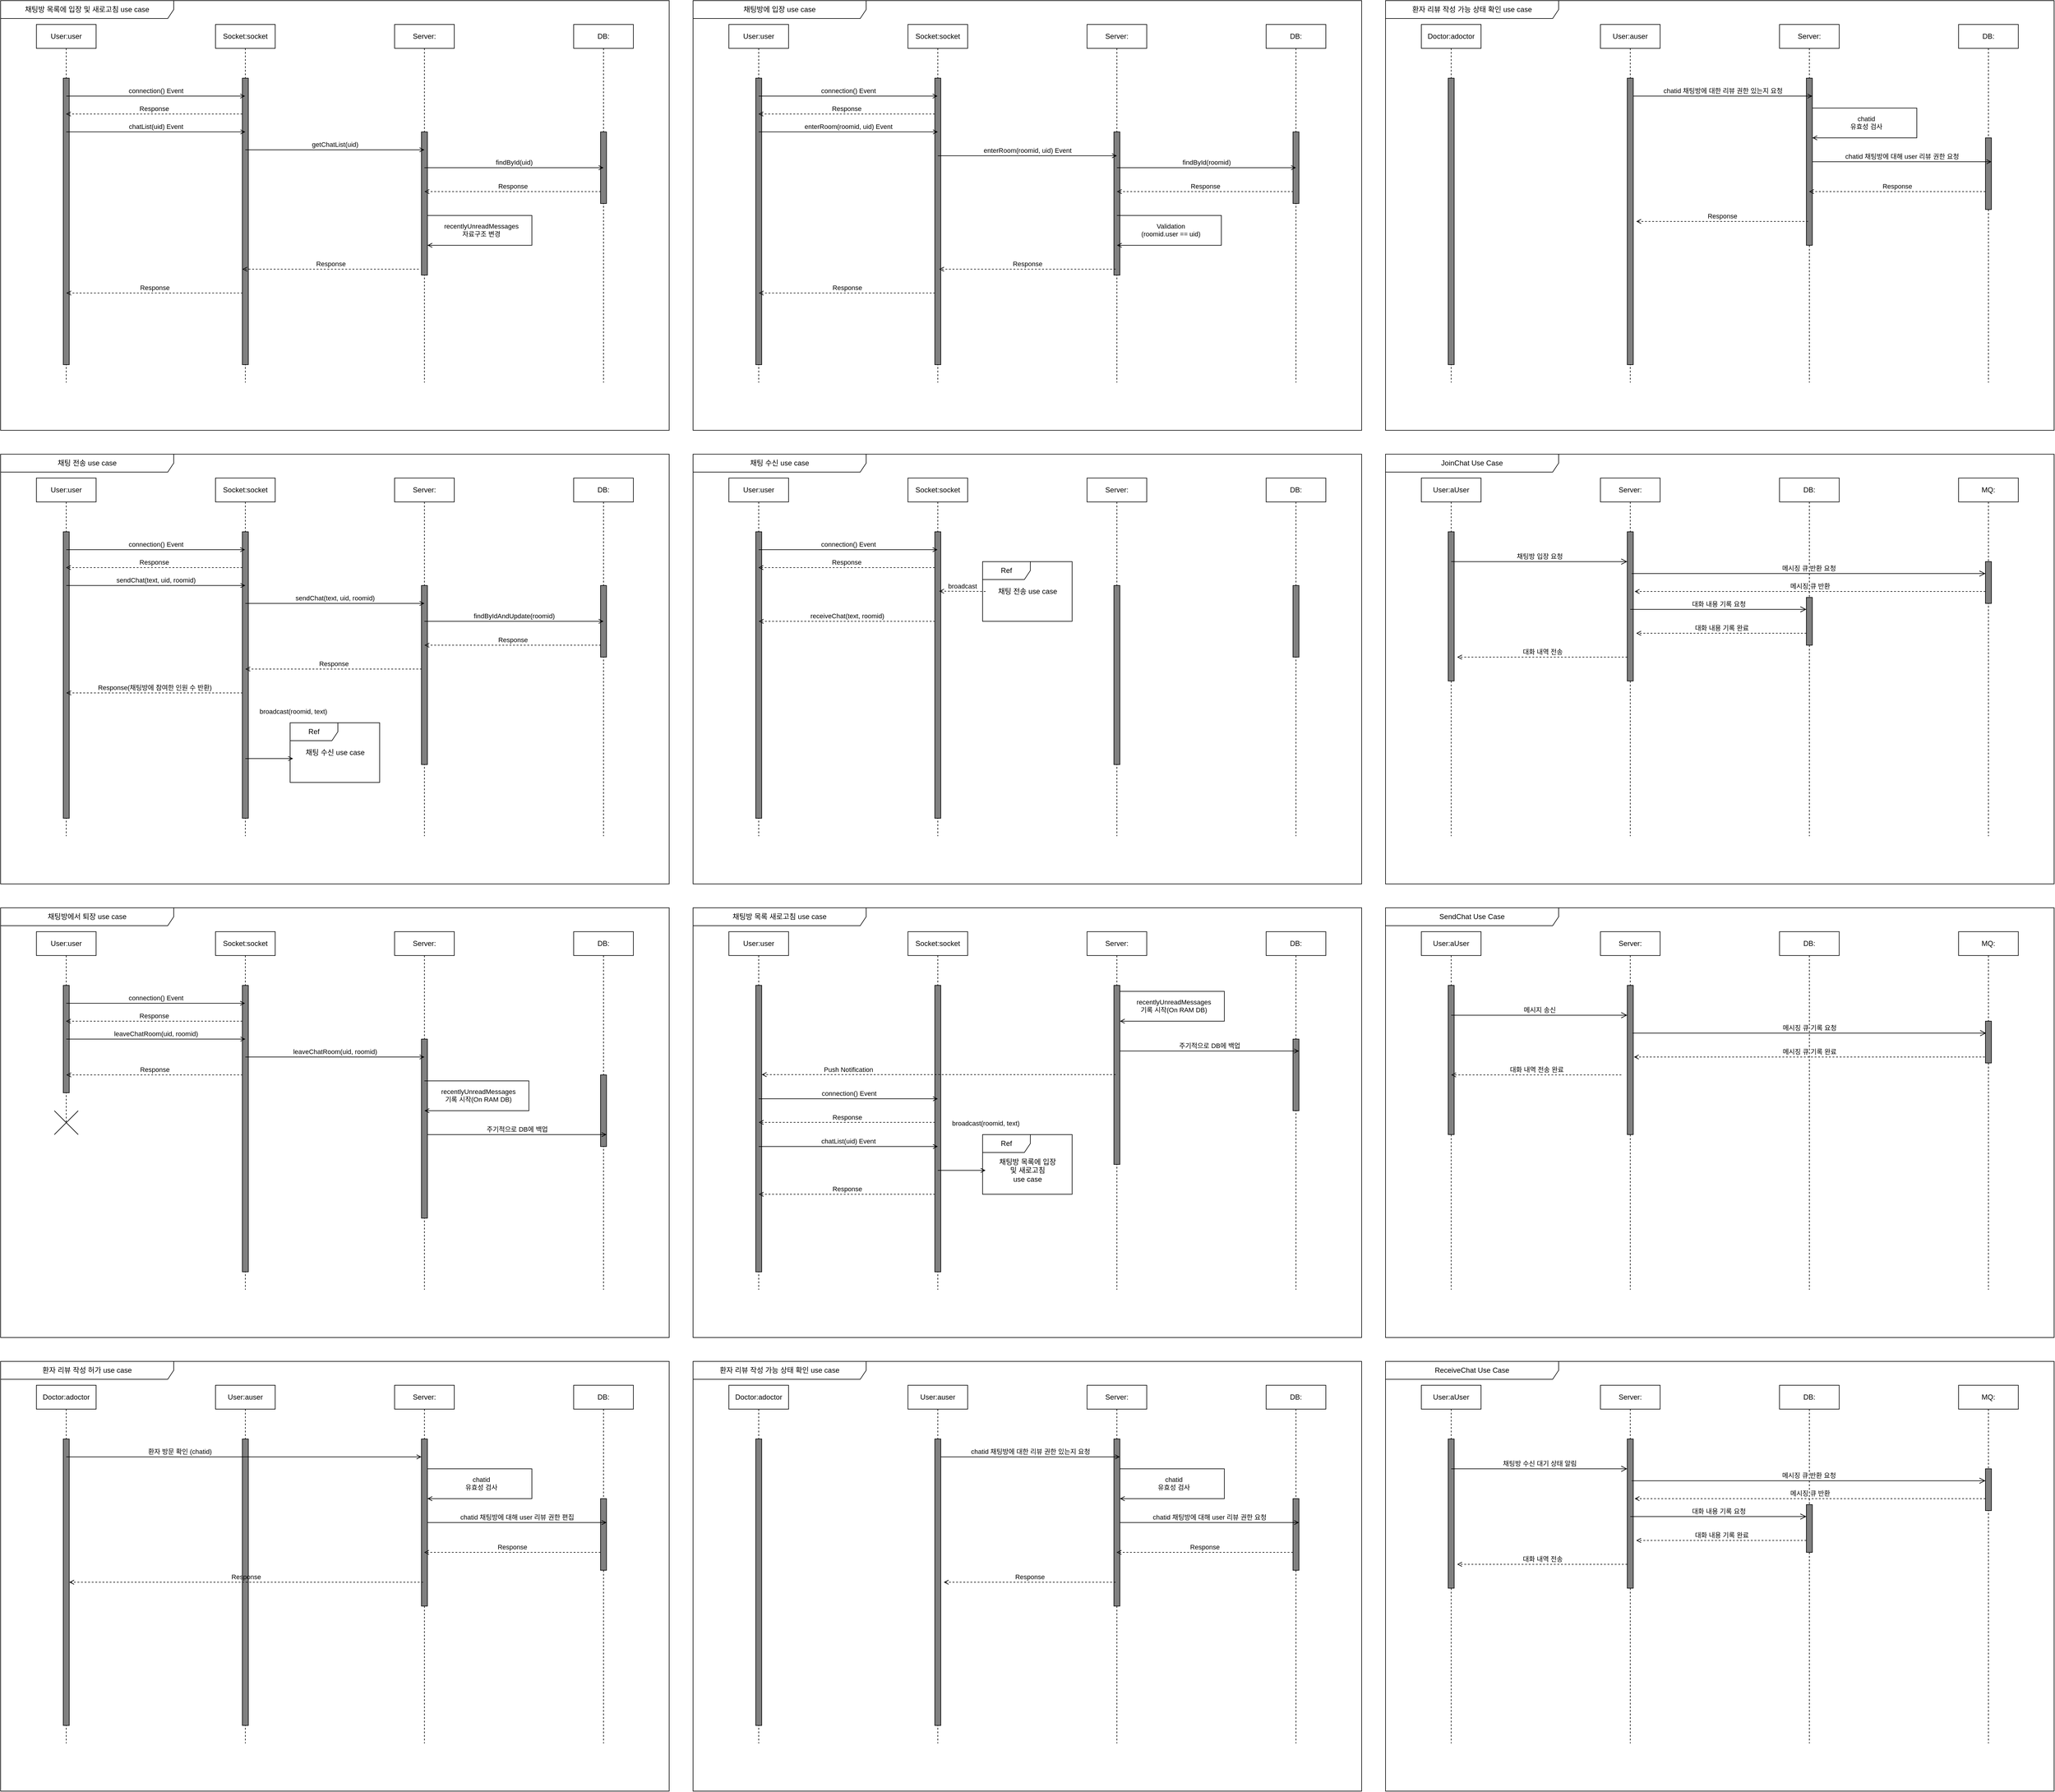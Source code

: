 <mxfile version="26.0.5">
  <diagram name="페이지-1" id="OTIgRREz1SAe0-DKxnem">
    <mxGraphModel dx="1224" dy="1133" grid="1" gridSize="10" guides="1" tooltips="1" connect="1" arrows="1" fold="1" page="1" pageScale="1" pageWidth="4681" pageHeight="3300" math="0" shadow="0">
      <root>
        <mxCell id="0" />
        <mxCell id="1" parent="0" />
        <mxCell id="MzUkzwH7Z7s86Nv9Jb5l-2" value="User:user" style="shape=umlLifeline;perimeter=lifelinePerimeter;whiteSpace=wrap;html=1;container=1;dropTarget=0;collapsible=0;recursiveResize=0;outlineConnect=0;portConstraint=eastwest;newEdgeStyle={&quot;edgeStyle&quot;:&quot;elbowEdgeStyle&quot;,&quot;elbow&quot;:&quot;vertical&quot;,&quot;curved&quot;:0,&quot;rounded&quot;:0};" parent="1" vertex="1">
          <mxGeometry x="100" y="80" width="100" height="600" as="geometry" />
        </mxCell>
        <mxCell id="MzUkzwH7Z7s86Nv9Jb5l-3" value="" style="html=1;points=[[0,0,0,0,5],[0,1,0,0,-5],[1,0,0,0,5],[1,1,0,0,-5]];perimeter=orthogonalPerimeter;outlineConnect=0;targetShapes=umlLifeline;portConstraint=eastwest;newEdgeStyle={&quot;curved&quot;:0,&quot;rounded&quot;:0};fillColor=#808080;" parent="MzUkzwH7Z7s86Nv9Jb5l-2" vertex="1">
          <mxGeometry x="45" y="90" width="10" height="480" as="geometry" />
        </mxCell>
        <mxCell id="MzUkzwH7Z7s86Nv9Jb5l-6" value="Socket:socket" style="shape=umlLifeline;perimeter=lifelinePerimeter;whiteSpace=wrap;html=1;container=1;dropTarget=0;collapsible=0;recursiveResize=0;outlineConnect=0;portConstraint=eastwest;newEdgeStyle={&quot;edgeStyle&quot;:&quot;elbowEdgeStyle&quot;,&quot;elbow&quot;:&quot;vertical&quot;,&quot;curved&quot;:0,&quot;rounded&quot;:0};" parent="1" vertex="1">
          <mxGeometry x="400" y="80" width="100" height="600" as="geometry" />
        </mxCell>
        <mxCell id="MzUkzwH7Z7s86Nv9Jb5l-7" value="" style="html=1;points=[[0,0,0,0,5],[0,1,0,0,-5],[1,0,0,0,5],[1,1,0,0,-5]];perimeter=orthogonalPerimeter;outlineConnect=0;targetShapes=umlLifeline;portConstraint=eastwest;newEdgeStyle={&quot;curved&quot;:0,&quot;rounded&quot;:0};fillColor=#808080;" parent="MzUkzwH7Z7s86Nv9Jb5l-6" vertex="1">
          <mxGeometry x="45" y="90" width="10" height="480" as="geometry" />
        </mxCell>
        <mxCell id="MzUkzwH7Z7s86Nv9Jb5l-8" value="Server:" style="shape=umlLifeline;perimeter=lifelinePerimeter;whiteSpace=wrap;html=1;container=1;dropTarget=0;collapsible=0;recursiveResize=0;outlineConnect=0;portConstraint=eastwest;newEdgeStyle={&quot;edgeStyle&quot;:&quot;elbowEdgeStyle&quot;,&quot;elbow&quot;:&quot;vertical&quot;,&quot;curved&quot;:0,&quot;rounded&quot;:0};" parent="1" vertex="1">
          <mxGeometry x="700" y="80" width="100" height="600" as="geometry" />
        </mxCell>
        <mxCell id="MzUkzwH7Z7s86Nv9Jb5l-9" value="" style="html=1;points=[[0,0,0,0,5],[0,1,0,0,-5],[1,0,0,0,5],[1,1,0,0,-5]];perimeter=orthogonalPerimeter;outlineConnect=0;targetShapes=umlLifeline;portConstraint=eastwest;newEdgeStyle={&quot;curved&quot;:0,&quot;rounded&quot;:0};fillColor=#808080;" parent="MzUkzwH7Z7s86Nv9Jb5l-8" vertex="1">
          <mxGeometry x="45" y="180" width="10" height="240" as="geometry" />
        </mxCell>
        <mxCell id="MzUkzwH7Z7s86Nv9Jb5l-10" value="DB:" style="shape=umlLifeline;perimeter=lifelinePerimeter;whiteSpace=wrap;html=1;container=1;dropTarget=0;collapsible=0;recursiveResize=0;outlineConnect=0;portConstraint=eastwest;newEdgeStyle={&quot;edgeStyle&quot;:&quot;elbowEdgeStyle&quot;,&quot;elbow&quot;:&quot;vertical&quot;,&quot;curved&quot;:0,&quot;rounded&quot;:0};" parent="1" vertex="1">
          <mxGeometry x="1000" y="80" width="100" height="600" as="geometry" />
        </mxCell>
        <mxCell id="MzUkzwH7Z7s86Nv9Jb5l-11" value="" style="html=1;points=[[0,0,0,0,5],[0,1,0,0,-5],[1,0,0,0,5],[1,1,0,0,-5]];perimeter=orthogonalPerimeter;outlineConnect=0;targetShapes=umlLifeline;portConstraint=eastwest;newEdgeStyle={&quot;curved&quot;:0,&quot;rounded&quot;:0};fillColor=#808080;" parent="MzUkzwH7Z7s86Nv9Jb5l-10" vertex="1">
          <mxGeometry x="45" y="180" width="10" height="120" as="geometry" />
        </mxCell>
        <mxCell id="MzUkzwH7Z7s86Nv9Jb5l-12" value="connection() Event" style="html=1;verticalAlign=bottom;labelBackgroundColor=none;endArrow=open;endFill=0;rounded=0;" parent="1" target="MzUkzwH7Z7s86Nv9Jb5l-6" edge="1">
          <mxGeometry x="0.002" width="160" relative="1" as="geometry">
            <mxPoint x="150" y="200" as="sourcePoint" />
            <mxPoint x="310" y="200" as="targetPoint" />
            <mxPoint as="offset" />
          </mxGeometry>
        </mxCell>
        <mxCell id="MzUkzwH7Z7s86Nv9Jb5l-13" value="Response" style="html=1;verticalAlign=bottom;labelBackgroundColor=none;endArrow=open;endFill=0;dashed=1;rounded=0;" parent="1" edge="1">
          <mxGeometry width="160" relative="1" as="geometry">
            <mxPoint x="445" y="230" as="sourcePoint" />
            <mxPoint x="149.5" y="230" as="targetPoint" />
          </mxGeometry>
        </mxCell>
        <mxCell id="MzUkzwH7Z7s86Nv9Jb5l-14" value="chatList(uid) Event" style="html=1;verticalAlign=bottom;labelBackgroundColor=none;endArrow=open;endFill=0;rounded=0;" parent="1" edge="1">
          <mxGeometry width="160" relative="1" as="geometry">
            <mxPoint x="150" y="260" as="sourcePoint" />
            <mxPoint x="450" y="260" as="targetPoint" />
          </mxGeometry>
        </mxCell>
        <mxCell id="MzUkzwH7Z7s86Nv9Jb5l-15" value="getChatList(uid)" style="html=1;verticalAlign=bottom;labelBackgroundColor=none;endArrow=open;endFill=0;rounded=0;" parent="1" edge="1">
          <mxGeometry width="160" relative="1" as="geometry">
            <mxPoint x="450" y="290" as="sourcePoint" />
            <mxPoint x="750" y="290" as="targetPoint" />
          </mxGeometry>
        </mxCell>
        <mxCell id="MzUkzwH7Z7s86Nv9Jb5l-16" value="findById(uid)" style="html=1;verticalAlign=bottom;labelBackgroundColor=none;endArrow=open;endFill=0;rounded=0;" parent="1" edge="1">
          <mxGeometry width="160" relative="1" as="geometry">
            <mxPoint x="750" y="320" as="sourcePoint" />
            <mxPoint x="1050" y="320" as="targetPoint" />
          </mxGeometry>
        </mxCell>
        <mxCell id="MzUkzwH7Z7s86Nv9Jb5l-17" value="Response" style="html=1;verticalAlign=bottom;labelBackgroundColor=none;endArrow=open;endFill=0;dashed=1;rounded=0;" parent="1" edge="1">
          <mxGeometry width="160" relative="1" as="geometry">
            <mxPoint x="1045.5" y="360" as="sourcePoint" />
            <mxPoint x="750" y="360" as="targetPoint" />
          </mxGeometry>
        </mxCell>
        <mxCell id="MzUkzwH7Z7s86Nv9Jb5l-20" value="채팅방 목록에 입장 및 새로고침 use case" style="shape=umlFrame;whiteSpace=wrap;html=1;pointerEvents=0;recursiveResize=0;container=1;collapsible=0;width=290;height=30;" parent="1" vertex="1">
          <mxGeometry x="40" y="40" width="1120" height="720" as="geometry" />
        </mxCell>
        <mxCell id="MzUkzwH7Z7s86Nv9Jb5l-128" value="recentlyUnreadMessages&lt;br&gt;자료구조 변경" style="html=1;verticalAlign=bottom;labelBackgroundColor=none;endArrow=open;endFill=0;rounded=0;" parent="MzUkzwH7Z7s86Nv9Jb5l-20" edge="1">
          <mxGeometry x="0.55" y="-10" width="160" relative="1" as="geometry">
            <mxPoint x="715" y="360" as="sourcePoint" />
            <mxPoint x="715" y="410" as="targetPoint" />
            <Array as="points">
              <mxPoint x="890" y="360" />
              <mxPoint x="890" y="410" />
            </Array>
            <mxPoint as="offset" />
          </mxGeometry>
        </mxCell>
        <mxCell id="MzUkzwH7Z7s86Nv9Jb5l-18" value="Response" style="html=1;verticalAlign=bottom;labelBackgroundColor=none;endArrow=open;endFill=0;dashed=1;rounded=0;" parent="MzUkzwH7Z7s86Nv9Jb5l-20" edge="1">
          <mxGeometry width="160" relative="1" as="geometry">
            <mxPoint x="700.5" y="450" as="sourcePoint" />
            <mxPoint x="405" y="450" as="targetPoint" />
          </mxGeometry>
        </mxCell>
        <mxCell id="MzUkzwH7Z7s86Nv9Jb5l-19" value="Response" style="html=1;verticalAlign=bottom;labelBackgroundColor=none;endArrow=open;endFill=0;dashed=1;rounded=0;" parent="MzUkzwH7Z7s86Nv9Jb5l-20" edge="1">
          <mxGeometry width="160" relative="1" as="geometry">
            <mxPoint x="405.5" y="490" as="sourcePoint" />
            <mxPoint x="110" y="490" as="targetPoint" />
          </mxGeometry>
        </mxCell>
        <mxCell id="MzUkzwH7Z7s86Nv9Jb5l-21" value="User:user" style="shape=umlLifeline;perimeter=lifelinePerimeter;whiteSpace=wrap;html=1;container=1;dropTarget=0;collapsible=0;recursiveResize=0;outlineConnect=0;portConstraint=eastwest;newEdgeStyle={&quot;edgeStyle&quot;:&quot;elbowEdgeStyle&quot;,&quot;elbow&quot;:&quot;vertical&quot;,&quot;curved&quot;:0,&quot;rounded&quot;:0};" parent="1" vertex="1">
          <mxGeometry x="1260" y="80" width="100" height="600" as="geometry" />
        </mxCell>
        <mxCell id="MzUkzwH7Z7s86Nv9Jb5l-22" value="" style="html=1;points=[[0,0,0,0,5],[0,1,0,0,-5],[1,0,0,0,5],[1,1,0,0,-5]];perimeter=orthogonalPerimeter;outlineConnect=0;targetShapes=umlLifeline;portConstraint=eastwest;newEdgeStyle={&quot;curved&quot;:0,&quot;rounded&quot;:0};fillColor=#808080;" parent="MzUkzwH7Z7s86Nv9Jb5l-21" vertex="1">
          <mxGeometry x="45" y="90" width="10" height="480" as="geometry" />
        </mxCell>
        <mxCell id="MzUkzwH7Z7s86Nv9Jb5l-23" value="Socket:socket" style="shape=umlLifeline;perimeter=lifelinePerimeter;whiteSpace=wrap;html=1;container=1;dropTarget=0;collapsible=0;recursiveResize=0;outlineConnect=0;portConstraint=eastwest;newEdgeStyle={&quot;edgeStyle&quot;:&quot;elbowEdgeStyle&quot;,&quot;elbow&quot;:&quot;vertical&quot;,&quot;curved&quot;:0,&quot;rounded&quot;:0};" parent="1" vertex="1">
          <mxGeometry x="1560" y="80" width="100" height="600" as="geometry" />
        </mxCell>
        <mxCell id="MzUkzwH7Z7s86Nv9Jb5l-24" value="" style="html=1;points=[[0,0,0,0,5],[0,1,0,0,-5],[1,0,0,0,5],[1,1,0,0,-5]];perimeter=orthogonalPerimeter;outlineConnect=0;targetShapes=umlLifeline;portConstraint=eastwest;newEdgeStyle={&quot;curved&quot;:0,&quot;rounded&quot;:0};fillColor=#808080;" parent="MzUkzwH7Z7s86Nv9Jb5l-23" vertex="1">
          <mxGeometry x="45" y="90" width="10" height="480" as="geometry" />
        </mxCell>
        <mxCell id="MzUkzwH7Z7s86Nv9Jb5l-25" value="Server:" style="shape=umlLifeline;perimeter=lifelinePerimeter;whiteSpace=wrap;html=1;container=1;dropTarget=0;collapsible=0;recursiveResize=0;outlineConnect=0;portConstraint=eastwest;newEdgeStyle={&quot;edgeStyle&quot;:&quot;elbowEdgeStyle&quot;,&quot;elbow&quot;:&quot;vertical&quot;,&quot;curved&quot;:0,&quot;rounded&quot;:0};" parent="1" vertex="1">
          <mxGeometry x="1860" y="80" width="100" height="600" as="geometry" />
        </mxCell>
        <mxCell id="MzUkzwH7Z7s86Nv9Jb5l-26" value="" style="html=1;points=[[0,0,0,0,5],[0,1,0,0,-5],[1,0,0,0,5],[1,1,0,0,-5]];perimeter=orthogonalPerimeter;outlineConnect=0;targetShapes=umlLifeline;portConstraint=eastwest;newEdgeStyle={&quot;curved&quot;:0,&quot;rounded&quot;:0};fillColor=#808080;" parent="MzUkzwH7Z7s86Nv9Jb5l-25" vertex="1">
          <mxGeometry x="45" y="180" width="10" height="240" as="geometry" />
        </mxCell>
        <mxCell id="MzUkzwH7Z7s86Nv9Jb5l-27" value="DB:" style="shape=umlLifeline;perimeter=lifelinePerimeter;whiteSpace=wrap;html=1;container=1;dropTarget=0;collapsible=0;recursiveResize=0;outlineConnect=0;portConstraint=eastwest;newEdgeStyle={&quot;edgeStyle&quot;:&quot;elbowEdgeStyle&quot;,&quot;elbow&quot;:&quot;vertical&quot;,&quot;curved&quot;:0,&quot;rounded&quot;:0};" parent="1" vertex="1">
          <mxGeometry x="2160" y="80" width="100" height="600" as="geometry" />
        </mxCell>
        <mxCell id="MzUkzwH7Z7s86Nv9Jb5l-28" value="" style="html=1;points=[[0,0,0,0,5],[0,1,0,0,-5],[1,0,0,0,5],[1,1,0,0,-5]];perimeter=orthogonalPerimeter;outlineConnect=0;targetShapes=umlLifeline;portConstraint=eastwest;newEdgeStyle={&quot;curved&quot;:0,&quot;rounded&quot;:0};fillColor=#808080;" parent="MzUkzwH7Z7s86Nv9Jb5l-27" vertex="1">
          <mxGeometry x="45" y="180" width="10" height="120" as="geometry" />
        </mxCell>
        <mxCell id="MzUkzwH7Z7s86Nv9Jb5l-29" value="connection() Event" style="html=1;verticalAlign=bottom;labelBackgroundColor=none;endArrow=open;endFill=0;rounded=0;" parent="1" target="MzUkzwH7Z7s86Nv9Jb5l-23" edge="1">
          <mxGeometry x="0.002" width="160" relative="1" as="geometry">
            <mxPoint x="1310" y="200" as="sourcePoint" />
            <mxPoint x="1470" y="200" as="targetPoint" />
            <mxPoint as="offset" />
          </mxGeometry>
        </mxCell>
        <mxCell id="MzUkzwH7Z7s86Nv9Jb5l-30" value="Response" style="html=1;verticalAlign=bottom;labelBackgroundColor=none;endArrow=open;endFill=0;dashed=1;rounded=0;" parent="1" edge="1">
          <mxGeometry width="160" relative="1" as="geometry">
            <mxPoint x="1605" y="230" as="sourcePoint" />
            <mxPoint x="1309.5" y="230" as="targetPoint" />
          </mxGeometry>
        </mxCell>
        <mxCell id="MzUkzwH7Z7s86Nv9Jb5l-31" value="enterRoom(roomid, uid) Event" style="html=1;verticalAlign=bottom;labelBackgroundColor=none;endArrow=open;endFill=0;rounded=0;" parent="1" edge="1">
          <mxGeometry width="160" relative="1" as="geometry">
            <mxPoint x="1310" y="260" as="sourcePoint" />
            <mxPoint x="1610" y="260" as="targetPoint" />
          </mxGeometry>
        </mxCell>
        <mxCell id="MzUkzwH7Z7s86Nv9Jb5l-33" value="findById(roomid)" style="html=1;verticalAlign=bottom;labelBackgroundColor=none;endArrow=open;endFill=0;rounded=0;" parent="1" edge="1">
          <mxGeometry width="160" relative="1" as="geometry">
            <mxPoint x="1910" y="320" as="sourcePoint" />
            <mxPoint x="2210" y="320" as="targetPoint" />
          </mxGeometry>
        </mxCell>
        <mxCell id="MzUkzwH7Z7s86Nv9Jb5l-34" value="Response" style="html=1;verticalAlign=bottom;labelBackgroundColor=none;endArrow=open;endFill=0;dashed=1;rounded=0;" parent="1" edge="1">
          <mxGeometry width="160" relative="1" as="geometry">
            <mxPoint x="2205.5" y="360" as="sourcePoint" />
            <mxPoint x="1910" y="360" as="targetPoint" />
          </mxGeometry>
        </mxCell>
        <mxCell id="MzUkzwH7Z7s86Nv9Jb5l-37" value="채팅방에 입장 use case" style="shape=umlFrame;whiteSpace=wrap;html=1;pointerEvents=0;recursiveResize=0;container=1;collapsible=0;width=290;height=30;" parent="1" vertex="1">
          <mxGeometry x="1200" y="40" width="1120" height="720" as="geometry" />
        </mxCell>
        <mxCell id="MzUkzwH7Z7s86Nv9Jb5l-38" value="enterRoom(roomid, uid) Event" style="html=1;verticalAlign=bottom;labelBackgroundColor=none;endArrow=open;endFill=0;rounded=0;" parent="MzUkzwH7Z7s86Nv9Jb5l-37" edge="1">
          <mxGeometry width="160" relative="1" as="geometry">
            <mxPoint x="410" y="260" as="sourcePoint" />
            <mxPoint x="710" y="260" as="targetPoint" />
          </mxGeometry>
        </mxCell>
        <mxCell id="MzUkzwH7Z7s86Nv9Jb5l-40" value="&lt;br&gt;Validation&lt;br&gt;(roomid.user == uid)" style="html=1;verticalAlign=bottom;labelBackgroundColor=none;endArrow=open;endFill=0;rounded=0;" parent="MzUkzwH7Z7s86Nv9Jb5l-37" edge="1">
          <mxGeometry x="0.55" y="-10" width="160" relative="1" as="geometry">
            <mxPoint x="710" y="360" as="sourcePoint" />
            <mxPoint x="710" y="410" as="targetPoint" />
            <Array as="points">
              <mxPoint x="885" y="360" />
              <mxPoint x="885" y="410" />
            </Array>
            <mxPoint as="offset" />
          </mxGeometry>
        </mxCell>
        <mxCell id="MzUkzwH7Z7s86Nv9Jb5l-36" value="Response" style="html=1;verticalAlign=bottom;labelBackgroundColor=none;endArrow=open;endFill=0;dashed=1;rounded=0;" parent="MzUkzwH7Z7s86Nv9Jb5l-37" edge="1">
          <mxGeometry width="160" relative="1" as="geometry">
            <mxPoint x="405.5" y="490" as="sourcePoint" />
            <mxPoint x="110" y="490" as="targetPoint" />
          </mxGeometry>
        </mxCell>
        <mxCell id="MzUkzwH7Z7s86Nv9Jb5l-35" value="Response" style="html=1;verticalAlign=bottom;labelBackgroundColor=none;endArrow=open;endFill=0;dashed=1;rounded=0;" parent="MzUkzwH7Z7s86Nv9Jb5l-37" edge="1">
          <mxGeometry width="160" relative="1" as="geometry">
            <mxPoint x="707.75" y="450" as="sourcePoint" />
            <mxPoint x="412.25" y="450" as="targetPoint" />
          </mxGeometry>
        </mxCell>
        <mxCell id="MzUkzwH7Z7s86Nv9Jb5l-41" value="User:user" style="shape=umlLifeline;perimeter=lifelinePerimeter;whiteSpace=wrap;html=1;container=1;dropTarget=0;collapsible=0;recursiveResize=0;outlineConnect=0;portConstraint=eastwest;newEdgeStyle={&quot;edgeStyle&quot;:&quot;elbowEdgeStyle&quot;,&quot;elbow&quot;:&quot;vertical&quot;,&quot;curved&quot;:0,&quot;rounded&quot;:0};" parent="1" vertex="1">
          <mxGeometry x="100" y="840" width="100" height="600" as="geometry" />
        </mxCell>
        <mxCell id="MzUkzwH7Z7s86Nv9Jb5l-42" value="" style="html=1;points=[[0,0,0,0,5],[0,1,0,0,-5],[1,0,0,0,5],[1,1,0,0,-5]];perimeter=orthogonalPerimeter;outlineConnect=0;targetShapes=umlLifeline;portConstraint=eastwest;newEdgeStyle={&quot;curved&quot;:0,&quot;rounded&quot;:0};fillColor=#808080;" parent="MzUkzwH7Z7s86Nv9Jb5l-41" vertex="1">
          <mxGeometry x="45" y="90" width="10" height="480" as="geometry" />
        </mxCell>
        <mxCell id="MzUkzwH7Z7s86Nv9Jb5l-43" value="Socket:socket" style="shape=umlLifeline;perimeter=lifelinePerimeter;whiteSpace=wrap;html=1;container=1;dropTarget=0;collapsible=0;recursiveResize=0;outlineConnect=0;portConstraint=eastwest;newEdgeStyle={&quot;edgeStyle&quot;:&quot;elbowEdgeStyle&quot;,&quot;elbow&quot;:&quot;vertical&quot;,&quot;curved&quot;:0,&quot;rounded&quot;:0};" parent="1" vertex="1">
          <mxGeometry x="400" y="840" width="100" height="600" as="geometry" />
        </mxCell>
        <mxCell id="MzUkzwH7Z7s86Nv9Jb5l-44" value="" style="html=1;points=[[0,0,0,0,5],[0,1,0,0,-5],[1,0,0,0,5],[1,1,0,0,-5]];perimeter=orthogonalPerimeter;outlineConnect=0;targetShapes=umlLifeline;portConstraint=eastwest;newEdgeStyle={&quot;curved&quot;:0,&quot;rounded&quot;:0};fillColor=#808080;" parent="MzUkzwH7Z7s86Nv9Jb5l-43" vertex="1">
          <mxGeometry x="45" y="90" width="10" height="480" as="geometry" />
        </mxCell>
        <mxCell id="MzUkzwH7Z7s86Nv9Jb5l-45" value="Server:" style="shape=umlLifeline;perimeter=lifelinePerimeter;whiteSpace=wrap;html=1;container=1;dropTarget=0;collapsible=0;recursiveResize=0;outlineConnect=0;portConstraint=eastwest;newEdgeStyle={&quot;edgeStyle&quot;:&quot;elbowEdgeStyle&quot;,&quot;elbow&quot;:&quot;vertical&quot;,&quot;curved&quot;:0,&quot;rounded&quot;:0};" parent="1" vertex="1">
          <mxGeometry x="700" y="840" width="100" height="600" as="geometry" />
        </mxCell>
        <mxCell id="MzUkzwH7Z7s86Nv9Jb5l-46" value="" style="html=1;points=[[0,0,0,0,5],[0,1,0,0,-5],[1,0,0,0,5],[1,1,0,0,-5]];perimeter=orthogonalPerimeter;outlineConnect=0;targetShapes=umlLifeline;portConstraint=eastwest;newEdgeStyle={&quot;curved&quot;:0,&quot;rounded&quot;:0};fillColor=#808080;" parent="MzUkzwH7Z7s86Nv9Jb5l-45" vertex="1">
          <mxGeometry x="45" y="180" width="10" height="300" as="geometry" />
        </mxCell>
        <mxCell id="MzUkzwH7Z7s86Nv9Jb5l-47" value="DB:" style="shape=umlLifeline;perimeter=lifelinePerimeter;whiteSpace=wrap;html=1;container=1;dropTarget=0;collapsible=0;recursiveResize=0;outlineConnect=0;portConstraint=eastwest;newEdgeStyle={&quot;edgeStyle&quot;:&quot;elbowEdgeStyle&quot;,&quot;elbow&quot;:&quot;vertical&quot;,&quot;curved&quot;:0,&quot;rounded&quot;:0};" parent="1" vertex="1">
          <mxGeometry x="1000" y="840" width="100" height="600" as="geometry" />
        </mxCell>
        <mxCell id="MzUkzwH7Z7s86Nv9Jb5l-48" value="" style="html=1;points=[[0,0,0,0,5],[0,1,0,0,-5],[1,0,0,0,5],[1,1,0,0,-5]];perimeter=orthogonalPerimeter;outlineConnect=0;targetShapes=umlLifeline;portConstraint=eastwest;newEdgeStyle={&quot;curved&quot;:0,&quot;rounded&quot;:0};fillColor=#808080;" parent="MzUkzwH7Z7s86Nv9Jb5l-47" vertex="1">
          <mxGeometry x="45" y="180" width="10" height="120" as="geometry" />
        </mxCell>
        <mxCell id="MzUkzwH7Z7s86Nv9Jb5l-49" value="connection() Event" style="html=1;verticalAlign=bottom;labelBackgroundColor=none;endArrow=open;endFill=0;rounded=0;" parent="1" target="MzUkzwH7Z7s86Nv9Jb5l-43" edge="1">
          <mxGeometry x="0.002" width="160" relative="1" as="geometry">
            <mxPoint x="150" y="960" as="sourcePoint" />
            <mxPoint x="310" y="960" as="targetPoint" />
            <mxPoint as="offset" />
          </mxGeometry>
        </mxCell>
        <mxCell id="MzUkzwH7Z7s86Nv9Jb5l-50" value="Response" style="html=1;verticalAlign=bottom;labelBackgroundColor=none;endArrow=open;endFill=0;dashed=1;rounded=0;" parent="1" edge="1">
          <mxGeometry width="160" relative="1" as="geometry">
            <mxPoint x="445" y="990" as="sourcePoint" />
            <mxPoint x="149.5" y="990" as="targetPoint" />
          </mxGeometry>
        </mxCell>
        <mxCell id="MzUkzwH7Z7s86Nv9Jb5l-51" value="sendChat(text, uid, roomid)" style="html=1;verticalAlign=bottom;labelBackgroundColor=none;endArrow=open;endFill=0;rounded=0;" parent="1" edge="1">
          <mxGeometry width="160" relative="1" as="geometry">
            <mxPoint x="150" y="1020" as="sourcePoint" />
            <mxPoint x="450" y="1020" as="targetPoint" />
          </mxGeometry>
        </mxCell>
        <mxCell id="MzUkzwH7Z7s86Nv9Jb5l-52" value="sendChat(text, uid, roomid)" style="html=1;verticalAlign=bottom;labelBackgroundColor=none;endArrow=open;endFill=0;rounded=0;" parent="1" edge="1">
          <mxGeometry width="160" relative="1" as="geometry">
            <mxPoint x="450" y="1050" as="sourcePoint" />
            <mxPoint x="750" y="1050" as="targetPoint" />
          </mxGeometry>
        </mxCell>
        <mxCell id="MzUkzwH7Z7s86Nv9Jb5l-53" value="findByIdAndUpdate(roomid)" style="html=1;verticalAlign=bottom;labelBackgroundColor=none;endArrow=open;endFill=0;rounded=0;" parent="1" edge="1">
          <mxGeometry width="160" relative="1" as="geometry">
            <mxPoint x="750" y="1080" as="sourcePoint" />
            <mxPoint x="1050" y="1080" as="targetPoint" />
          </mxGeometry>
        </mxCell>
        <mxCell id="MzUkzwH7Z7s86Nv9Jb5l-54" value="Response" style="html=1;verticalAlign=bottom;labelBackgroundColor=none;endArrow=open;endFill=0;dashed=1;rounded=0;" parent="1" edge="1">
          <mxGeometry width="160" relative="1" as="geometry">
            <mxPoint x="1045.5" y="1120" as="sourcePoint" />
            <mxPoint x="750" y="1120" as="targetPoint" />
          </mxGeometry>
        </mxCell>
        <mxCell id="MzUkzwH7Z7s86Nv9Jb5l-55" value="Response" style="html=1;verticalAlign=bottom;labelBackgroundColor=none;endArrow=open;endFill=0;dashed=1;rounded=0;" parent="1" edge="1">
          <mxGeometry width="160" relative="1" as="geometry">
            <mxPoint x="745.5" y="1160" as="sourcePoint" />
            <mxPoint x="450" y="1160" as="targetPoint" />
          </mxGeometry>
        </mxCell>
        <mxCell id="MzUkzwH7Z7s86Nv9Jb5l-56" value="Response(채팅방에 참여한 인원 수 반환)" style="html=1;verticalAlign=bottom;labelBackgroundColor=none;endArrow=open;endFill=0;dashed=1;rounded=0;" parent="1" edge="1">
          <mxGeometry width="160" relative="1" as="geometry">
            <mxPoint x="445.5" y="1200" as="sourcePoint" />
            <mxPoint x="150" y="1200" as="targetPoint" />
          </mxGeometry>
        </mxCell>
        <mxCell id="MzUkzwH7Z7s86Nv9Jb5l-57" value="채팅 전송 use case" style="shape=umlFrame;whiteSpace=wrap;html=1;pointerEvents=0;recursiveResize=0;container=1;collapsible=0;width=290;height=30;" parent="1" vertex="1">
          <mxGeometry x="40" y="800" width="1120" height="720" as="geometry" />
        </mxCell>
        <mxCell id="MzUkzwH7Z7s86Nv9Jb5l-58" value="Ref" style="shape=umlFrame;whiteSpace=wrap;html=1;pointerEvents=0;recursiveResize=0;container=1;collapsible=0;width=80;height=30;" parent="MzUkzwH7Z7s86Nv9Jb5l-57" vertex="1">
          <mxGeometry x="485" y="450" width="150" height="100" as="geometry" />
        </mxCell>
        <mxCell id="MzUkzwH7Z7s86Nv9Jb5l-59" value="채팅 수신 use case" style="text;html=1;align=center;verticalAlign=middle;resizable=0;points=[];autosize=1;strokeColor=none;fillColor=none;" parent="MzUkzwH7Z7s86Nv9Jb5l-58" vertex="1">
          <mxGeometry x="15" y="35" width="120" height="30" as="geometry" />
        </mxCell>
        <mxCell id="MzUkzwH7Z7s86Nv9Jb5l-61" value="broadcast(roomid, text)" style="html=1;verticalAlign=bottom;labelBackgroundColor=none;endArrow=open;endFill=0;rounded=0;entryX=0.033;entryY=0.6;entryDx=0;entryDy=0;entryPerimeter=0;" parent="MzUkzwH7Z7s86Nv9Jb5l-57" target="MzUkzwH7Z7s86Nv9Jb5l-58" edge="1">
          <mxGeometry x="1" y="70" width="160" relative="1" as="geometry">
            <mxPoint x="410" y="510" as="sourcePoint" />
            <mxPoint x="480" y="510" as="targetPoint" />
            <mxPoint as="offset" />
          </mxGeometry>
        </mxCell>
        <mxCell id="MzUkzwH7Z7s86Nv9Jb5l-62" value="User:user" style="shape=umlLifeline;perimeter=lifelinePerimeter;whiteSpace=wrap;html=1;container=1;dropTarget=0;collapsible=0;recursiveResize=0;outlineConnect=0;portConstraint=eastwest;newEdgeStyle={&quot;edgeStyle&quot;:&quot;elbowEdgeStyle&quot;,&quot;elbow&quot;:&quot;vertical&quot;,&quot;curved&quot;:0,&quot;rounded&quot;:0};" parent="1" vertex="1">
          <mxGeometry x="1260" y="840" width="100" height="600" as="geometry" />
        </mxCell>
        <mxCell id="MzUkzwH7Z7s86Nv9Jb5l-63" value="" style="html=1;points=[[0,0,0,0,5],[0,1,0,0,-5],[1,0,0,0,5],[1,1,0,0,-5]];perimeter=orthogonalPerimeter;outlineConnect=0;targetShapes=umlLifeline;portConstraint=eastwest;newEdgeStyle={&quot;curved&quot;:0,&quot;rounded&quot;:0};fillColor=#808080;" parent="MzUkzwH7Z7s86Nv9Jb5l-62" vertex="1">
          <mxGeometry x="45" y="90" width="10" height="480" as="geometry" />
        </mxCell>
        <mxCell id="MzUkzwH7Z7s86Nv9Jb5l-64" value="Socket:socket" style="shape=umlLifeline;perimeter=lifelinePerimeter;whiteSpace=wrap;html=1;container=1;dropTarget=0;collapsible=0;recursiveResize=0;outlineConnect=0;portConstraint=eastwest;newEdgeStyle={&quot;edgeStyle&quot;:&quot;elbowEdgeStyle&quot;,&quot;elbow&quot;:&quot;vertical&quot;,&quot;curved&quot;:0,&quot;rounded&quot;:0};" parent="1" vertex="1">
          <mxGeometry x="1560" y="840" width="100" height="600" as="geometry" />
        </mxCell>
        <mxCell id="MzUkzwH7Z7s86Nv9Jb5l-65" value="" style="html=1;points=[[0,0,0,0,5],[0,1,0,0,-5],[1,0,0,0,5],[1,1,0,0,-5]];perimeter=orthogonalPerimeter;outlineConnect=0;targetShapes=umlLifeline;portConstraint=eastwest;newEdgeStyle={&quot;curved&quot;:0,&quot;rounded&quot;:0};fillColor=#808080;" parent="MzUkzwH7Z7s86Nv9Jb5l-64" vertex="1">
          <mxGeometry x="45" y="90" width="10" height="480" as="geometry" />
        </mxCell>
        <mxCell id="MzUkzwH7Z7s86Nv9Jb5l-66" value="Server:" style="shape=umlLifeline;perimeter=lifelinePerimeter;whiteSpace=wrap;html=1;container=1;dropTarget=0;collapsible=0;recursiveResize=0;outlineConnect=0;portConstraint=eastwest;newEdgeStyle={&quot;edgeStyle&quot;:&quot;elbowEdgeStyle&quot;,&quot;elbow&quot;:&quot;vertical&quot;,&quot;curved&quot;:0,&quot;rounded&quot;:0};" parent="1" vertex="1">
          <mxGeometry x="1860" y="840" width="100" height="600" as="geometry" />
        </mxCell>
        <mxCell id="MzUkzwH7Z7s86Nv9Jb5l-67" value="" style="html=1;points=[[0,0,0,0,5],[0,1,0,0,-5],[1,0,0,0,5],[1,1,0,0,-5]];perimeter=orthogonalPerimeter;outlineConnect=0;targetShapes=umlLifeline;portConstraint=eastwest;newEdgeStyle={&quot;curved&quot;:0,&quot;rounded&quot;:0};fillColor=#808080;" parent="MzUkzwH7Z7s86Nv9Jb5l-66" vertex="1">
          <mxGeometry x="45" y="180" width="10" height="300" as="geometry" />
        </mxCell>
        <mxCell id="MzUkzwH7Z7s86Nv9Jb5l-68" value="DB:" style="shape=umlLifeline;perimeter=lifelinePerimeter;whiteSpace=wrap;html=1;container=1;dropTarget=0;collapsible=0;recursiveResize=0;outlineConnect=0;portConstraint=eastwest;newEdgeStyle={&quot;edgeStyle&quot;:&quot;elbowEdgeStyle&quot;,&quot;elbow&quot;:&quot;vertical&quot;,&quot;curved&quot;:0,&quot;rounded&quot;:0};" parent="1" vertex="1">
          <mxGeometry x="2160" y="840" width="100" height="600" as="geometry" />
        </mxCell>
        <mxCell id="MzUkzwH7Z7s86Nv9Jb5l-69" value="" style="html=1;points=[[0,0,0,0,5],[0,1,0,0,-5],[1,0,0,0,5],[1,1,0,0,-5]];perimeter=orthogonalPerimeter;outlineConnect=0;targetShapes=umlLifeline;portConstraint=eastwest;newEdgeStyle={&quot;curved&quot;:0,&quot;rounded&quot;:0};fillColor=#808080;" parent="MzUkzwH7Z7s86Nv9Jb5l-68" vertex="1">
          <mxGeometry x="45" y="180" width="10" height="120" as="geometry" />
        </mxCell>
        <mxCell id="MzUkzwH7Z7s86Nv9Jb5l-70" value="connection() Event" style="html=1;verticalAlign=bottom;labelBackgroundColor=none;endArrow=open;endFill=0;rounded=0;" parent="1" target="MzUkzwH7Z7s86Nv9Jb5l-64" edge="1">
          <mxGeometry x="0.002" width="160" relative="1" as="geometry">
            <mxPoint x="1310" y="960" as="sourcePoint" />
            <mxPoint x="1470" y="960" as="targetPoint" />
            <mxPoint as="offset" />
          </mxGeometry>
        </mxCell>
        <mxCell id="MzUkzwH7Z7s86Nv9Jb5l-71" value="Response" style="html=1;verticalAlign=bottom;labelBackgroundColor=none;endArrow=open;endFill=0;dashed=1;rounded=0;" parent="1" edge="1">
          <mxGeometry width="160" relative="1" as="geometry">
            <mxPoint x="1605" y="990" as="sourcePoint" />
            <mxPoint x="1309.5" y="990" as="targetPoint" />
          </mxGeometry>
        </mxCell>
        <mxCell id="MzUkzwH7Z7s86Nv9Jb5l-78" value="채팅 수신 use case" style="shape=umlFrame;whiteSpace=wrap;html=1;pointerEvents=0;recursiveResize=0;container=1;collapsible=0;width=290;height=30;" parent="1" vertex="1">
          <mxGeometry x="1200" y="800" width="1120" height="720" as="geometry" />
        </mxCell>
        <mxCell id="MzUkzwH7Z7s86Nv9Jb5l-79" value="Ref" style="shape=umlFrame;whiteSpace=wrap;html=1;pointerEvents=0;recursiveResize=0;container=1;collapsible=0;width=80;height=30;" parent="MzUkzwH7Z7s86Nv9Jb5l-78" vertex="1">
          <mxGeometry x="485" y="180" width="150" height="100" as="geometry" />
        </mxCell>
        <mxCell id="MzUkzwH7Z7s86Nv9Jb5l-80" value="채팅 전송 use case" style="text;html=1;align=center;verticalAlign=middle;resizable=0;points=[];autosize=1;strokeColor=none;fillColor=none;" parent="MzUkzwH7Z7s86Nv9Jb5l-79" vertex="1">
          <mxGeometry x="15" y="35" width="120" height="30" as="geometry" />
        </mxCell>
        <mxCell id="MzUkzwH7Z7s86Nv9Jb5l-82" value="broadcast" style="html=1;verticalAlign=bottom;labelBackgroundColor=none;endArrow=open;endFill=0;dashed=1;rounded=0;" parent="MzUkzwH7Z7s86Nv9Jb5l-79" edge="1">
          <mxGeometry width="160" relative="1" as="geometry">
            <mxPoint x="5" y="50" as="sourcePoint" />
            <mxPoint x="-72.75" y="49.5" as="targetPoint" />
          </mxGeometry>
        </mxCell>
        <mxCell id="MzUkzwH7Z7s86Nv9Jb5l-84" value="receiveChat(text, roomid)" style="html=1;verticalAlign=bottom;labelBackgroundColor=none;endArrow=open;endFill=0;dashed=1;rounded=0;" parent="MzUkzwH7Z7s86Nv9Jb5l-78" edge="1">
          <mxGeometry width="160" relative="1" as="geometry">
            <mxPoint x="405.5" y="280" as="sourcePoint" />
            <mxPoint x="110" y="280" as="targetPoint" />
          </mxGeometry>
        </mxCell>
        <mxCell id="MzUkzwH7Z7s86Nv9Jb5l-85" value="User:user" style="shape=umlLifeline;perimeter=lifelinePerimeter;whiteSpace=wrap;html=1;container=1;dropTarget=0;collapsible=0;recursiveResize=0;outlineConnect=0;portConstraint=eastwest;newEdgeStyle={&quot;edgeStyle&quot;:&quot;elbowEdgeStyle&quot;,&quot;elbow&quot;:&quot;vertical&quot;,&quot;curved&quot;:0,&quot;rounded&quot;:0};" parent="1" vertex="1">
          <mxGeometry x="100" y="1600" width="100" height="320" as="geometry" />
        </mxCell>
        <mxCell id="MzUkzwH7Z7s86Nv9Jb5l-86" value="" style="html=1;points=[[0,0,0,0,5],[0,1,0,0,-5],[1,0,0,0,5],[1,1,0,0,-5]];perimeter=orthogonalPerimeter;outlineConnect=0;targetShapes=umlLifeline;portConstraint=eastwest;newEdgeStyle={&quot;curved&quot;:0,&quot;rounded&quot;:0};fillColor=#808080;" parent="MzUkzwH7Z7s86Nv9Jb5l-85" vertex="1">
          <mxGeometry x="45" y="90" width="10" height="180" as="geometry" />
        </mxCell>
        <mxCell id="MzUkzwH7Z7s86Nv9Jb5l-87" value="Socket:socket" style="shape=umlLifeline;perimeter=lifelinePerimeter;whiteSpace=wrap;html=1;container=1;dropTarget=0;collapsible=0;recursiveResize=0;outlineConnect=0;portConstraint=eastwest;newEdgeStyle={&quot;edgeStyle&quot;:&quot;elbowEdgeStyle&quot;,&quot;elbow&quot;:&quot;vertical&quot;,&quot;curved&quot;:0,&quot;rounded&quot;:0};" parent="1" vertex="1">
          <mxGeometry x="400" y="1600" width="100" height="600" as="geometry" />
        </mxCell>
        <mxCell id="MzUkzwH7Z7s86Nv9Jb5l-88" value="" style="html=1;points=[[0,0,0,0,5],[0,1,0,0,-5],[1,0,0,0,5],[1,1,0,0,-5]];perimeter=orthogonalPerimeter;outlineConnect=0;targetShapes=umlLifeline;portConstraint=eastwest;newEdgeStyle={&quot;curved&quot;:0,&quot;rounded&quot;:0};fillColor=#808080;" parent="MzUkzwH7Z7s86Nv9Jb5l-87" vertex="1">
          <mxGeometry x="45" y="90" width="10" height="480" as="geometry" />
        </mxCell>
        <mxCell id="MzUkzwH7Z7s86Nv9Jb5l-89" value="Server:" style="shape=umlLifeline;perimeter=lifelinePerimeter;whiteSpace=wrap;html=1;container=1;dropTarget=0;collapsible=0;recursiveResize=0;outlineConnect=0;portConstraint=eastwest;newEdgeStyle={&quot;edgeStyle&quot;:&quot;elbowEdgeStyle&quot;,&quot;elbow&quot;:&quot;vertical&quot;,&quot;curved&quot;:0,&quot;rounded&quot;:0};" parent="1" vertex="1">
          <mxGeometry x="700" y="1600" width="100" height="600" as="geometry" />
        </mxCell>
        <mxCell id="MzUkzwH7Z7s86Nv9Jb5l-90" value="" style="html=1;points=[[0,0,0,0,5],[0,1,0,0,-5],[1,0,0,0,5],[1,1,0,0,-5]];perimeter=orthogonalPerimeter;outlineConnect=0;targetShapes=umlLifeline;portConstraint=eastwest;newEdgeStyle={&quot;curved&quot;:0,&quot;rounded&quot;:0};fillColor=#808080;" parent="MzUkzwH7Z7s86Nv9Jb5l-89" vertex="1">
          <mxGeometry x="45" y="180" width="10" height="300" as="geometry" />
        </mxCell>
        <mxCell id="MzUkzwH7Z7s86Nv9Jb5l-91" value="DB:" style="shape=umlLifeline;perimeter=lifelinePerimeter;whiteSpace=wrap;html=1;container=1;dropTarget=0;collapsible=0;recursiveResize=0;outlineConnect=0;portConstraint=eastwest;newEdgeStyle={&quot;edgeStyle&quot;:&quot;elbowEdgeStyle&quot;,&quot;elbow&quot;:&quot;vertical&quot;,&quot;curved&quot;:0,&quot;rounded&quot;:0};" parent="1" vertex="1">
          <mxGeometry x="1000" y="1600" width="100" height="600" as="geometry" />
        </mxCell>
        <mxCell id="MzUkzwH7Z7s86Nv9Jb5l-93" value="connection() Event" style="html=1;verticalAlign=bottom;labelBackgroundColor=none;endArrow=open;endFill=0;rounded=0;" parent="1" target="MzUkzwH7Z7s86Nv9Jb5l-87" edge="1">
          <mxGeometry x="0.002" width="160" relative="1" as="geometry">
            <mxPoint x="150" y="1720" as="sourcePoint" />
            <mxPoint x="310" y="1720" as="targetPoint" />
            <mxPoint as="offset" />
          </mxGeometry>
        </mxCell>
        <mxCell id="MzUkzwH7Z7s86Nv9Jb5l-94" value="Response" style="html=1;verticalAlign=bottom;labelBackgroundColor=none;endArrow=open;endFill=0;dashed=1;rounded=0;" parent="1" edge="1">
          <mxGeometry width="160" relative="1" as="geometry">
            <mxPoint x="445" y="1750" as="sourcePoint" />
            <mxPoint x="149.5" y="1750" as="targetPoint" />
          </mxGeometry>
        </mxCell>
        <mxCell id="MzUkzwH7Z7s86Nv9Jb5l-95" value="leaveChatRoom(uid, roomid)" style="html=1;verticalAlign=bottom;labelBackgroundColor=none;endArrow=open;endFill=0;rounded=0;" parent="1" edge="1">
          <mxGeometry width="160" relative="1" as="geometry">
            <mxPoint x="150" y="1780" as="sourcePoint" />
            <mxPoint x="450" y="1780" as="targetPoint" />
          </mxGeometry>
        </mxCell>
        <mxCell id="MzUkzwH7Z7s86Nv9Jb5l-96" value="leaveChatRoom(uid, roomid)" style="html=1;verticalAlign=bottom;labelBackgroundColor=none;endArrow=open;endFill=0;rounded=0;" parent="1" edge="1">
          <mxGeometry width="160" relative="1" as="geometry">
            <mxPoint x="450" y="1810" as="sourcePoint" />
            <mxPoint x="750" y="1810" as="targetPoint" />
            <mxPoint as="offset" />
          </mxGeometry>
        </mxCell>
        <mxCell id="MzUkzwH7Z7s86Nv9Jb5l-101" value="채팅방에서 퇴장 use case" style="shape=umlFrame;whiteSpace=wrap;html=1;pointerEvents=0;recursiveResize=0;container=1;collapsible=0;width=290;height=30;" parent="1" vertex="1">
          <mxGeometry x="40" y="1560" width="1120" height="720" as="geometry" />
        </mxCell>
        <mxCell id="MzUkzwH7Z7s86Nv9Jb5l-100" value="Response" style="html=1;verticalAlign=bottom;labelBackgroundColor=none;endArrow=open;endFill=0;dashed=1;rounded=0;" parent="MzUkzwH7Z7s86Nv9Jb5l-101" edge="1">
          <mxGeometry width="160" relative="1" as="geometry">
            <mxPoint x="405.5" y="280" as="sourcePoint" />
            <mxPoint x="110" y="280" as="targetPoint" />
          </mxGeometry>
        </mxCell>
        <mxCell id="MzUkzwH7Z7s86Nv9Jb5l-122" value="" style="shape=umlDestroy;dashed=0;targetShapes=umlLifeline;" parent="MzUkzwH7Z7s86Nv9Jb5l-101" vertex="1">
          <mxGeometry x="90" y="340" width="40" height="40" as="geometry" />
        </mxCell>
        <mxCell id="MzUkzwH7Z7s86Nv9Jb5l-124" value="recentlyUnreadMessages&lt;br&gt;기록 시작(On RAM DB)" style="html=1;verticalAlign=bottom;labelBackgroundColor=none;endArrow=open;endFill=0;rounded=0;" parent="MzUkzwH7Z7s86Nv9Jb5l-101" edge="1">
          <mxGeometry x="0.55" y="-10" width="160" relative="1" as="geometry">
            <mxPoint x="710" y="290" as="sourcePoint" />
            <mxPoint x="710" y="340" as="targetPoint" />
            <Array as="points">
              <mxPoint x="885" y="290" />
              <mxPoint x="885" y="340" />
            </Array>
            <mxPoint as="offset" />
          </mxGeometry>
        </mxCell>
        <mxCell id="MzUkzwH7Z7s86Nv9Jb5l-92" value="" style="html=1;points=[[0,0,0,0,5],[0,1,0,0,-5],[1,0,0,0,5],[1,1,0,0,-5]];perimeter=orthogonalPerimeter;outlineConnect=0;targetShapes=umlLifeline;portConstraint=eastwest;newEdgeStyle={&quot;curved&quot;:0,&quot;rounded&quot;:0};fillColor=#808080;" parent="MzUkzwH7Z7s86Nv9Jb5l-101" vertex="1">
          <mxGeometry x="1005" y="280" width="10" height="120" as="geometry" />
        </mxCell>
        <mxCell id="MzUkzwH7Z7s86Nv9Jb5l-125" value="주기적으로 DB에 백업" style="html=1;verticalAlign=bottom;labelBackgroundColor=none;endArrow=open;endFill=0;rounded=0;" parent="MzUkzwH7Z7s86Nv9Jb5l-101" edge="1">
          <mxGeometry width="160" relative="1" as="geometry">
            <mxPoint x="715" y="380" as="sourcePoint" />
            <mxPoint x="1015" y="380" as="targetPoint" />
            <mxPoint as="offset" />
          </mxGeometry>
        </mxCell>
        <mxCell id="MzUkzwH7Z7s86Nv9Jb5l-105" value="User:user" style="shape=umlLifeline;perimeter=lifelinePerimeter;whiteSpace=wrap;html=1;container=1;dropTarget=0;collapsible=0;recursiveResize=0;outlineConnect=0;portConstraint=eastwest;newEdgeStyle={&quot;edgeStyle&quot;:&quot;elbowEdgeStyle&quot;,&quot;elbow&quot;:&quot;vertical&quot;,&quot;curved&quot;:0,&quot;rounded&quot;:0};" parent="1" vertex="1">
          <mxGeometry x="1260" y="1600" width="100" height="600" as="geometry" />
        </mxCell>
        <mxCell id="MzUkzwH7Z7s86Nv9Jb5l-106" value="" style="html=1;points=[[0,0,0,0,5],[0,1,0,0,-5],[1,0,0,0,5],[1,1,0,0,-5]];perimeter=orthogonalPerimeter;outlineConnect=0;targetShapes=umlLifeline;portConstraint=eastwest;newEdgeStyle={&quot;curved&quot;:0,&quot;rounded&quot;:0};fillColor=#808080;" parent="MzUkzwH7Z7s86Nv9Jb5l-105" vertex="1">
          <mxGeometry x="45" y="90" width="10" height="480" as="geometry" />
        </mxCell>
        <mxCell id="MzUkzwH7Z7s86Nv9Jb5l-107" value="Socket:socket" style="shape=umlLifeline;perimeter=lifelinePerimeter;whiteSpace=wrap;html=1;container=1;dropTarget=0;collapsible=0;recursiveResize=0;outlineConnect=0;portConstraint=eastwest;newEdgeStyle={&quot;edgeStyle&quot;:&quot;elbowEdgeStyle&quot;,&quot;elbow&quot;:&quot;vertical&quot;,&quot;curved&quot;:0,&quot;rounded&quot;:0};" parent="1" vertex="1">
          <mxGeometry x="1560" y="1600" width="100" height="600" as="geometry" />
        </mxCell>
        <mxCell id="MzUkzwH7Z7s86Nv9Jb5l-108" value="" style="html=1;points=[[0,0,0,0,5],[0,1,0,0,-5],[1,0,0,0,5],[1,1,0,0,-5]];perimeter=orthogonalPerimeter;outlineConnect=0;targetShapes=umlLifeline;portConstraint=eastwest;newEdgeStyle={&quot;curved&quot;:0,&quot;rounded&quot;:0};fillColor=#808080;" parent="MzUkzwH7Z7s86Nv9Jb5l-107" vertex="1">
          <mxGeometry x="45" y="90" width="10" height="480" as="geometry" />
        </mxCell>
        <mxCell id="MzUkzwH7Z7s86Nv9Jb5l-109" value="Server:" style="shape=umlLifeline;perimeter=lifelinePerimeter;whiteSpace=wrap;html=1;container=1;dropTarget=0;collapsible=0;recursiveResize=0;outlineConnect=0;portConstraint=eastwest;newEdgeStyle={&quot;edgeStyle&quot;:&quot;elbowEdgeStyle&quot;,&quot;elbow&quot;:&quot;vertical&quot;,&quot;curved&quot;:0,&quot;rounded&quot;:0};" parent="1" vertex="1">
          <mxGeometry x="1860" y="1600" width="100" height="600" as="geometry" />
        </mxCell>
        <mxCell id="MzUkzwH7Z7s86Nv9Jb5l-111" value="DB:" style="shape=umlLifeline;perimeter=lifelinePerimeter;whiteSpace=wrap;html=1;container=1;dropTarget=0;collapsible=0;recursiveResize=0;outlineConnect=0;portConstraint=eastwest;newEdgeStyle={&quot;edgeStyle&quot;:&quot;elbowEdgeStyle&quot;,&quot;elbow&quot;:&quot;vertical&quot;,&quot;curved&quot;:0,&quot;rounded&quot;:0};" parent="1" vertex="1">
          <mxGeometry x="2160" y="1600" width="100" height="600" as="geometry" />
        </mxCell>
        <mxCell id="MzUkzwH7Z7s86Nv9Jb5l-112" value="" style="html=1;points=[[0,0,0,0,5],[0,1,0,0,-5],[1,0,0,0,5],[1,1,0,0,-5]];perimeter=orthogonalPerimeter;outlineConnect=0;targetShapes=umlLifeline;portConstraint=eastwest;newEdgeStyle={&quot;curved&quot;:0,&quot;rounded&quot;:0};fillColor=#808080;" parent="MzUkzwH7Z7s86Nv9Jb5l-111" vertex="1">
          <mxGeometry x="45" y="180" width="10" height="120" as="geometry" />
        </mxCell>
        <mxCell id="MzUkzwH7Z7s86Nv9Jb5l-116" value="채팅방 목록 새로고침 use case" style="shape=umlFrame;whiteSpace=wrap;html=1;pointerEvents=0;recursiveResize=0;container=1;collapsible=0;width=290;height=30;" parent="1" vertex="1">
          <mxGeometry x="1200" y="1560" width="1120" height="720" as="geometry" />
        </mxCell>
        <mxCell id="MzUkzwH7Z7s86Nv9Jb5l-110" value="" style="html=1;points=[[0,0,0,0,5],[0,1,0,0,-5],[1,0,0,0,5],[1,1,0,0,-5]];perimeter=orthogonalPerimeter;outlineConnect=0;targetShapes=umlLifeline;portConstraint=eastwest;newEdgeStyle={&quot;curved&quot;:0,&quot;rounded&quot;:0};fillColor=#808080;" parent="MzUkzwH7Z7s86Nv9Jb5l-116" vertex="1">
          <mxGeometry x="705" y="130" width="10" height="300" as="geometry" />
        </mxCell>
        <mxCell id="MzUkzwH7Z7s86Nv9Jb5l-129" value="recentlyUnreadMessages&lt;br&gt;기록 시작(On RAM DB)" style="html=1;verticalAlign=bottom;labelBackgroundColor=none;endArrow=open;endFill=0;rounded=0;" parent="MzUkzwH7Z7s86Nv9Jb5l-116" edge="1">
          <mxGeometry x="0.55" y="-10" width="160" relative="1" as="geometry">
            <mxPoint x="715" y="140" as="sourcePoint" />
            <mxPoint x="715" y="190" as="targetPoint" />
            <Array as="points">
              <mxPoint x="890" y="140" />
              <mxPoint x="890" y="190" />
            </Array>
            <mxPoint as="offset" />
          </mxGeometry>
        </mxCell>
        <mxCell id="MzUkzwH7Z7s86Nv9Jb5l-130" value="주기적으로 DB에 백업" style="html=1;verticalAlign=bottom;labelBackgroundColor=none;endArrow=open;endFill=0;rounded=0;" parent="MzUkzwH7Z7s86Nv9Jb5l-116" edge="1">
          <mxGeometry width="160" relative="1" as="geometry">
            <mxPoint x="715" y="240" as="sourcePoint" />
            <mxPoint x="1015" y="240" as="targetPoint" />
            <mxPoint as="offset" />
          </mxGeometry>
        </mxCell>
        <mxCell id="MzUkzwH7Z7s86Nv9Jb5l-131" value="Push Notification" style="html=1;verticalAlign=bottom;labelBackgroundColor=none;endArrow=open;endFill=0;dashed=1;rounded=0;" parent="MzUkzwH7Z7s86Nv9Jb5l-116" target="MzUkzwH7Z7s86Nv9Jb5l-106" edge="1">
          <mxGeometry x="0.511" width="160" relative="1" as="geometry">
            <mxPoint x="707.75" y="279.5" as="sourcePoint" />
            <mxPoint x="412.25" y="279.5" as="targetPoint" />
            <mxPoint as="offset" />
          </mxGeometry>
        </mxCell>
        <mxCell id="MzUkzwH7Z7s86Nv9Jb5l-132" value="connection() Event" style="html=1;verticalAlign=bottom;labelBackgroundColor=none;endArrow=open;endFill=0;rounded=0;" parent="MzUkzwH7Z7s86Nv9Jb5l-116" edge="1">
          <mxGeometry x="0.002" width="160" relative="1" as="geometry">
            <mxPoint x="110" y="320" as="sourcePoint" />
            <mxPoint x="410" y="320" as="targetPoint" />
            <mxPoint as="offset" />
          </mxGeometry>
        </mxCell>
        <mxCell id="MzUkzwH7Z7s86Nv9Jb5l-133" value="Response" style="html=1;verticalAlign=bottom;labelBackgroundColor=none;endArrow=open;endFill=0;dashed=1;rounded=0;" parent="MzUkzwH7Z7s86Nv9Jb5l-116" edge="1">
          <mxGeometry width="160" relative="1" as="geometry">
            <mxPoint x="405.5" y="359.5" as="sourcePoint" />
            <mxPoint x="110" y="359.5" as="targetPoint" />
          </mxGeometry>
        </mxCell>
        <mxCell id="MzUkzwH7Z7s86Nv9Jb5l-134" value="chatList(uid) Event" style="html=1;verticalAlign=bottom;labelBackgroundColor=none;endArrow=open;endFill=0;rounded=0;" parent="MzUkzwH7Z7s86Nv9Jb5l-116" edge="1">
          <mxGeometry width="160" relative="1" as="geometry">
            <mxPoint x="110" y="400" as="sourcePoint" />
            <mxPoint x="410" y="400" as="targetPoint" />
          </mxGeometry>
        </mxCell>
        <mxCell id="MzUkzwH7Z7s86Nv9Jb5l-135" value="Ref" style="shape=umlFrame;whiteSpace=wrap;html=1;pointerEvents=0;recursiveResize=0;container=1;collapsible=0;width=80;height=30;" parent="MzUkzwH7Z7s86Nv9Jb5l-116" vertex="1">
          <mxGeometry x="485" y="380" width="150" height="100" as="geometry" />
        </mxCell>
        <mxCell id="MzUkzwH7Z7s86Nv9Jb5l-136" value="채팅방 목록에 입장&lt;br&gt;및 새로고침&lt;br&gt;use case" style="text;html=1;align=center;verticalAlign=middle;resizable=0;points=[];autosize=1;strokeColor=none;fillColor=none;" parent="MzUkzwH7Z7s86Nv9Jb5l-135" vertex="1">
          <mxGeometry x="15" y="30" width="120" height="60" as="geometry" />
        </mxCell>
        <mxCell id="MzUkzwH7Z7s86Nv9Jb5l-137" value="broadcast(roomid, text)" style="html=1;verticalAlign=bottom;labelBackgroundColor=none;endArrow=open;endFill=0;rounded=0;entryX=0.033;entryY=0.6;entryDx=0;entryDy=0;entryPerimeter=0;" parent="MzUkzwH7Z7s86Nv9Jb5l-116" target="MzUkzwH7Z7s86Nv9Jb5l-135" edge="1">
          <mxGeometry x="1" y="70" width="160" relative="1" as="geometry">
            <mxPoint x="410" y="440" as="sourcePoint" />
            <mxPoint x="480" y="440" as="targetPoint" />
            <mxPoint as="offset" />
          </mxGeometry>
        </mxCell>
        <mxCell id="MzUkzwH7Z7s86Nv9Jb5l-138" value="Response" style="html=1;verticalAlign=bottom;labelBackgroundColor=none;endArrow=open;endFill=0;dashed=1;rounded=0;" parent="MzUkzwH7Z7s86Nv9Jb5l-116" edge="1">
          <mxGeometry width="160" relative="1" as="geometry">
            <mxPoint x="405.5" y="480" as="sourcePoint" />
            <mxPoint x="110" y="480" as="targetPoint" />
          </mxGeometry>
        </mxCell>
        <mxCell id="ZicjYKxQDIGUz3Ac8g5z-1" value="Doctor:adoctor" style="shape=umlLifeline;perimeter=lifelinePerimeter;whiteSpace=wrap;html=1;container=1;dropTarget=0;collapsible=0;recursiveResize=0;outlineConnect=0;portConstraint=eastwest;newEdgeStyle={&quot;edgeStyle&quot;:&quot;elbowEdgeStyle&quot;,&quot;elbow&quot;:&quot;vertical&quot;,&quot;curved&quot;:0,&quot;rounded&quot;:0};" parent="1" vertex="1">
          <mxGeometry x="100" y="2360" width="100" height="600" as="geometry" />
        </mxCell>
        <mxCell id="ZicjYKxQDIGUz3Ac8g5z-2" value="" style="html=1;points=[[0,0,0,0,5],[0,1,0,0,-5],[1,0,0,0,5],[1,1,0,0,-5]];perimeter=orthogonalPerimeter;outlineConnect=0;targetShapes=umlLifeline;portConstraint=eastwest;newEdgeStyle={&quot;curved&quot;:0,&quot;rounded&quot;:0};fillColor=#808080;" parent="ZicjYKxQDIGUz3Ac8g5z-1" vertex="1">
          <mxGeometry x="45" y="90" width="10" height="480" as="geometry" />
        </mxCell>
        <mxCell id="ZicjYKxQDIGUz3Ac8g5z-3" value="User:auser" style="shape=umlLifeline;perimeter=lifelinePerimeter;whiteSpace=wrap;html=1;container=1;dropTarget=0;collapsible=0;recursiveResize=0;outlineConnect=0;portConstraint=eastwest;newEdgeStyle={&quot;edgeStyle&quot;:&quot;elbowEdgeStyle&quot;,&quot;elbow&quot;:&quot;vertical&quot;,&quot;curved&quot;:0,&quot;rounded&quot;:0};" parent="1" vertex="1">
          <mxGeometry x="400" y="2360" width="100" height="600" as="geometry" />
        </mxCell>
        <mxCell id="ZicjYKxQDIGUz3Ac8g5z-4" value="" style="html=1;points=[[0,0,0,0,5],[0,1,0,0,-5],[1,0,0,0,5],[1,1,0,0,-5]];perimeter=orthogonalPerimeter;outlineConnect=0;targetShapes=umlLifeline;portConstraint=eastwest;newEdgeStyle={&quot;curved&quot;:0,&quot;rounded&quot;:0};fillColor=#808080;" parent="ZicjYKxQDIGUz3Ac8g5z-3" vertex="1">
          <mxGeometry x="45" y="90" width="10" height="480" as="geometry" />
        </mxCell>
        <mxCell id="ZicjYKxQDIGUz3Ac8g5z-5" value="Server:" style="shape=umlLifeline;perimeter=lifelinePerimeter;whiteSpace=wrap;html=1;container=1;dropTarget=0;collapsible=0;recursiveResize=0;outlineConnect=0;portConstraint=eastwest;newEdgeStyle={&quot;edgeStyle&quot;:&quot;elbowEdgeStyle&quot;,&quot;elbow&quot;:&quot;vertical&quot;,&quot;curved&quot;:0,&quot;rounded&quot;:0};" parent="1" vertex="1">
          <mxGeometry x="700" y="2360" width="100" height="600" as="geometry" />
        </mxCell>
        <mxCell id="ZicjYKxQDIGUz3Ac8g5z-7" value="DB:" style="shape=umlLifeline;perimeter=lifelinePerimeter;whiteSpace=wrap;html=1;container=1;dropTarget=0;collapsible=0;recursiveResize=0;outlineConnect=0;portConstraint=eastwest;newEdgeStyle={&quot;edgeStyle&quot;:&quot;elbowEdgeStyle&quot;,&quot;elbow&quot;:&quot;vertical&quot;,&quot;curved&quot;:0,&quot;rounded&quot;:0};" parent="1" vertex="1">
          <mxGeometry x="1000" y="2360" width="100" height="600" as="geometry" />
        </mxCell>
        <mxCell id="ZicjYKxQDIGUz3Ac8g5z-8" value="환자 방문 확인 (chatid)" style="html=1;verticalAlign=bottom;labelBackgroundColor=none;endArrow=open;endFill=0;rounded=0;" parent="1" target="ZicjYKxQDIGUz3Ac8g5z-6" edge="1">
          <mxGeometry x="-0.361" width="160" relative="1" as="geometry">
            <mxPoint x="150" y="2480" as="sourcePoint" />
            <mxPoint x="310" y="2480" as="targetPoint" />
            <mxPoint as="offset" />
          </mxGeometry>
        </mxCell>
        <mxCell id="ZicjYKxQDIGUz3Ac8g5z-12" value="환자 리뷰 작성 허가 use case" style="shape=umlFrame;whiteSpace=wrap;html=1;pointerEvents=0;recursiveResize=0;container=1;collapsible=0;width=290;height=30;" parent="1" vertex="1">
          <mxGeometry x="40" y="2320" width="1120" height="720" as="geometry" />
        </mxCell>
        <mxCell id="ZicjYKxQDIGUz3Ac8g5z-16" value="" style="html=1;points=[[0,0,0,0,5],[0,1,0,0,-5],[1,0,0,0,5],[1,1,0,0,-5]];perimeter=orthogonalPerimeter;outlineConnect=0;targetShapes=umlLifeline;portConstraint=eastwest;newEdgeStyle={&quot;curved&quot;:0,&quot;rounded&quot;:0};fillColor=#808080;" parent="ZicjYKxQDIGUz3Ac8g5z-12" vertex="1">
          <mxGeometry x="1005" y="230" width="10" height="120" as="geometry" />
        </mxCell>
        <mxCell id="ZicjYKxQDIGUz3Ac8g5z-6" value="" style="html=1;points=[[0,0,0,0,5],[0,1,0,0,-5],[1,0,0,0,5],[1,1,0,0,-5]];perimeter=orthogonalPerimeter;outlineConnect=0;targetShapes=umlLifeline;portConstraint=eastwest;newEdgeStyle={&quot;curved&quot;:0,&quot;rounded&quot;:0};fillColor=#808080;" parent="ZicjYKxQDIGUz3Ac8g5z-12" vertex="1">
          <mxGeometry x="705" y="130" width="10" height="280" as="geometry" />
        </mxCell>
        <mxCell id="ZicjYKxQDIGUz3Ac8g5z-18" value="chatid&lt;div&gt;유효성 검사&lt;/div&gt;" style="html=1;verticalAlign=bottom;labelBackgroundColor=none;endArrow=open;endFill=0;rounded=0;" parent="ZicjYKxQDIGUz3Ac8g5z-12" edge="1">
          <mxGeometry x="0.55" y="-10" width="160" relative="1" as="geometry">
            <mxPoint x="715" y="180" as="sourcePoint" />
            <mxPoint x="715" y="230" as="targetPoint" />
            <Array as="points">
              <mxPoint x="890" y="180" />
              <mxPoint x="890" y="230" />
            </Array>
            <mxPoint as="offset" />
          </mxGeometry>
        </mxCell>
        <mxCell id="ZicjYKxQDIGUz3Ac8g5z-22" value="chatid 채팅방에 대해 user 리뷰 권한 편집" style="html=1;verticalAlign=bottom;labelBackgroundColor=none;endArrow=open;endFill=0;rounded=0;" parent="ZicjYKxQDIGUz3Ac8g5z-12" edge="1">
          <mxGeometry width="160" relative="1" as="geometry">
            <mxPoint x="715" y="270" as="sourcePoint" />
            <mxPoint x="1015" y="270" as="targetPoint" />
            <mxPoint as="offset" />
          </mxGeometry>
        </mxCell>
        <mxCell id="ZicjYKxQDIGUz3Ac8g5z-23" value="Response" style="html=1;verticalAlign=bottom;labelBackgroundColor=none;endArrow=open;endFill=0;dashed=1;rounded=0;" parent="ZicjYKxQDIGUz3Ac8g5z-12" edge="1">
          <mxGeometry width="160" relative="1" as="geometry">
            <mxPoint x="1005" y="320" as="sourcePoint" />
            <mxPoint x="709.5" y="320" as="targetPoint" />
          </mxGeometry>
        </mxCell>
        <mxCell id="ZicjYKxQDIGUz3Ac8g5z-24" value="Response" style="html=1;verticalAlign=bottom;labelBackgroundColor=none;endArrow=open;endFill=0;dashed=1;rounded=0;" parent="ZicjYKxQDIGUz3Ac8g5z-12" target="ZicjYKxQDIGUz3Ac8g5z-2" edge="1">
          <mxGeometry width="160" relative="1" as="geometry">
            <mxPoint x="707.75" y="370" as="sourcePoint" />
            <mxPoint x="412.25" y="370" as="targetPoint" />
          </mxGeometry>
        </mxCell>
        <mxCell id="ZicjYKxQDIGUz3Ac8g5z-39" value="Doctor:adoctor" style="shape=umlLifeline;perimeter=lifelinePerimeter;whiteSpace=wrap;html=1;container=1;dropTarget=0;collapsible=0;recursiveResize=0;outlineConnect=0;portConstraint=eastwest;newEdgeStyle={&quot;edgeStyle&quot;:&quot;elbowEdgeStyle&quot;,&quot;elbow&quot;:&quot;vertical&quot;,&quot;curved&quot;:0,&quot;rounded&quot;:0};" parent="1" vertex="1">
          <mxGeometry x="1260" y="2360" width="100" height="600" as="geometry" />
        </mxCell>
        <mxCell id="ZicjYKxQDIGUz3Ac8g5z-40" value="" style="html=1;points=[[0,0,0,0,5],[0,1,0,0,-5],[1,0,0,0,5],[1,1,0,0,-5]];perimeter=orthogonalPerimeter;outlineConnect=0;targetShapes=umlLifeline;portConstraint=eastwest;newEdgeStyle={&quot;curved&quot;:0,&quot;rounded&quot;:0};fillColor=#808080;" parent="ZicjYKxQDIGUz3Ac8g5z-39" vertex="1">
          <mxGeometry x="45" y="90" width="10" height="480" as="geometry" />
        </mxCell>
        <mxCell id="ZicjYKxQDIGUz3Ac8g5z-41" value="User:auser" style="shape=umlLifeline;perimeter=lifelinePerimeter;whiteSpace=wrap;html=1;container=1;dropTarget=0;collapsible=0;recursiveResize=0;outlineConnect=0;portConstraint=eastwest;newEdgeStyle={&quot;edgeStyle&quot;:&quot;elbowEdgeStyle&quot;,&quot;elbow&quot;:&quot;vertical&quot;,&quot;curved&quot;:0,&quot;rounded&quot;:0};" parent="1" vertex="1">
          <mxGeometry x="1560" y="2360" width="100" height="600" as="geometry" />
        </mxCell>
        <mxCell id="ZicjYKxQDIGUz3Ac8g5z-42" value="" style="html=1;points=[[0,0,0,0,5],[0,1,0,0,-5],[1,0,0,0,5],[1,1,0,0,-5]];perimeter=orthogonalPerimeter;outlineConnect=0;targetShapes=umlLifeline;portConstraint=eastwest;newEdgeStyle={&quot;curved&quot;:0,&quot;rounded&quot;:0};fillColor=#808080;" parent="ZicjYKxQDIGUz3Ac8g5z-41" vertex="1">
          <mxGeometry x="45" y="90" width="10" height="480" as="geometry" />
        </mxCell>
        <mxCell id="ZicjYKxQDIGUz3Ac8g5z-43" value="Server:" style="shape=umlLifeline;perimeter=lifelinePerimeter;whiteSpace=wrap;html=1;container=1;dropTarget=0;collapsible=0;recursiveResize=0;outlineConnect=0;portConstraint=eastwest;newEdgeStyle={&quot;edgeStyle&quot;:&quot;elbowEdgeStyle&quot;,&quot;elbow&quot;:&quot;vertical&quot;,&quot;curved&quot;:0,&quot;rounded&quot;:0};" parent="1" vertex="1">
          <mxGeometry x="1860" y="2360" width="100" height="600" as="geometry" />
        </mxCell>
        <mxCell id="ZicjYKxQDIGUz3Ac8g5z-44" value="DB:" style="shape=umlLifeline;perimeter=lifelinePerimeter;whiteSpace=wrap;html=1;container=1;dropTarget=0;collapsible=0;recursiveResize=0;outlineConnect=0;portConstraint=eastwest;newEdgeStyle={&quot;edgeStyle&quot;:&quot;elbowEdgeStyle&quot;,&quot;elbow&quot;:&quot;vertical&quot;,&quot;curved&quot;:0,&quot;rounded&quot;:0};" parent="1" vertex="1">
          <mxGeometry x="2160" y="2360" width="100" height="600" as="geometry" />
        </mxCell>
        <mxCell id="ZicjYKxQDIGUz3Ac8g5z-46" value="환자 리뷰 작성 가능 상태 확인 use case" style="shape=umlFrame;whiteSpace=wrap;html=1;pointerEvents=0;recursiveResize=0;container=1;collapsible=0;width=290;height=30;" parent="1" vertex="1">
          <mxGeometry x="1200" y="2320" width="1120" height="720" as="geometry" />
        </mxCell>
        <mxCell id="ZicjYKxQDIGUz3Ac8g5z-47" value="" style="html=1;points=[[0,0,0,0,5],[0,1,0,0,-5],[1,0,0,0,5],[1,1,0,0,-5]];perimeter=orthogonalPerimeter;outlineConnect=0;targetShapes=umlLifeline;portConstraint=eastwest;newEdgeStyle={&quot;curved&quot;:0,&quot;rounded&quot;:0};fillColor=#808080;" parent="ZicjYKxQDIGUz3Ac8g5z-46" vertex="1">
          <mxGeometry x="1005" y="230" width="10" height="120" as="geometry" />
        </mxCell>
        <mxCell id="ZicjYKxQDIGUz3Ac8g5z-48" value="" style="html=1;points=[[0,0,0,0,5],[0,1,0,0,-5],[1,0,0,0,5],[1,1,0,0,-5]];perimeter=orthogonalPerimeter;outlineConnect=0;targetShapes=umlLifeline;portConstraint=eastwest;newEdgeStyle={&quot;curved&quot;:0,&quot;rounded&quot;:0};fillColor=#808080;" parent="ZicjYKxQDIGUz3Ac8g5z-46" vertex="1">
          <mxGeometry x="705" y="130" width="10" height="280" as="geometry" />
        </mxCell>
        <mxCell id="ZicjYKxQDIGUz3Ac8g5z-49" value="chatid&lt;div&gt;유효성 검사&lt;/div&gt;" style="html=1;verticalAlign=bottom;labelBackgroundColor=none;endArrow=open;endFill=0;rounded=0;" parent="ZicjYKxQDIGUz3Ac8g5z-46" edge="1">
          <mxGeometry x="0.55" y="-10" width="160" relative="1" as="geometry">
            <mxPoint x="715" y="180" as="sourcePoint" />
            <mxPoint x="715" y="230" as="targetPoint" />
            <Array as="points">
              <mxPoint x="890" y="180" />
              <mxPoint x="890" y="230" />
            </Array>
            <mxPoint as="offset" />
          </mxGeometry>
        </mxCell>
        <mxCell id="ZicjYKxQDIGUz3Ac8g5z-50" value="chatid 채팅방에 대해 user 리뷰 권한 요청" style="html=1;verticalAlign=bottom;labelBackgroundColor=none;endArrow=open;endFill=0;rounded=0;" parent="ZicjYKxQDIGUz3Ac8g5z-46" edge="1">
          <mxGeometry width="160" relative="1" as="geometry">
            <mxPoint x="715" y="270" as="sourcePoint" />
            <mxPoint x="1015" y="270" as="targetPoint" />
            <mxPoint as="offset" />
          </mxGeometry>
        </mxCell>
        <mxCell id="ZicjYKxQDIGUz3Ac8g5z-51" value="Response" style="html=1;verticalAlign=bottom;labelBackgroundColor=none;endArrow=open;endFill=0;dashed=1;rounded=0;" parent="ZicjYKxQDIGUz3Ac8g5z-46" edge="1">
          <mxGeometry width="160" relative="1" as="geometry">
            <mxPoint x="1005" y="320" as="sourcePoint" />
            <mxPoint x="709.5" y="320" as="targetPoint" />
          </mxGeometry>
        </mxCell>
        <mxCell id="ZicjYKxQDIGUz3Ac8g5z-52" value="Response" style="html=1;verticalAlign=bottom;labelBackgroundColor=none;endArrow=open;endFill=0;dashed=1;rounded=0;" parent="ZicjYKxQDIGUz3Ac8g5z-46" edge="1">
          <mxGeometry width="160" relative="1" as="geometry">
            <mxPoint x="707.75" y="370" as="sourcePoint" />
            <mxPoint x="420" y="370" as="targetPoint" />
          </mxGeometry>
        </mxCell>
        <mxCell id="ZicjYKxQDIGUz3Ac8g5z-53" value="chatid 채팅방에 대한 리뷰&lt;span style=&quot;background-color: transparent; color: light-dark(rgb(0, 0, 0), rgb(255, 255, 255));&quot;&gt;&amp;nbsp;권한 있는지 요청&lt;/span&gt;" style="html=1;verticalAlign=bottom;labelBackgroundColor=none;endArrow=open;endFill=0;rounded=0;" parent="ZicjYKxQDIGUz3Ac8g5z-46" edge="1">
          <mxGeometry width="160" relative="1" as="geometry">
            <mxPoint x="415" y="160" as="sourcePoint" />
            <mxPoint x="715" y="160" as="targetPoint" />
            <mxPoint as="offset" />
          </mxGeometry>
        </mxCell>
        <mxCell id="CzQN2WObO8PYHaYwh0oe-15" value="Doctor:adoctor" style="shape=umlLifeline;perimeter=lifelinePerimeter;whiteSpace=wrap;html=1;container=1;dropTarget=0;collapsible=0;recursiveResize=0;outlineConnect=0;portConstraint=eastwest;newEdgeStyle={&quot;edgeStyle&quot;:&quot;elbowEdgeStyle&quot;,&quot;elbow&quot;:&quot;vertical&quot;,&quot;curved&quot;:0,&quot;rounded&quot;:0};" parent="1" vertex="1">
          <mxGeometry x="2420" y="80" width="100" height="600" as="geometry" />
        </mxCell>
        <mxCell id="CzQN2WObO8PYHaYwh0oe-16" value="" style="html=1;points=[[0,0,0,0,5],[0,1,0,0,-5],[1,0,0,0,5],[1,1,0,0,-5]];perimeter=orthogonalPerimeter;outlineConnect=0;targetShapes=umlLifeline;portConstraint=eastwest;newEdgeStyle={&quot;curved&quot;:0,&quot;rounded&quot;:0};fillColor=#808080;" parent="CzQN2WObO8PYHaYwh0oe-15" vertex="1">
          <mxGeometry x="45" y="90" width="10" height="480" as="geometry" />
        </mxCell>
        <mxCell id="CzQN2WObO8PYHaYwh0oe-17" value="User:auser" style="shape=umlLifeline;perimeter=lifelinePerimeter;whiteSpace=wrap;html=1;container=1;dropTarget=0;collapsible=0;recursiveResize=0;outlineConnect=0;portConstraint=eastwest;newEdgeStyle={&quot;edgeStyle&quot;:&quot;elbowEdgeStyle&quot;,&quot;elbow&quot;:&quot;vertical&quot;,&quot;curved&quot;:0,&quot;rounded&quot;:0};" parent="1" vertex="1">
          <mxGeometry x="2720" y="80" width="100" height="600" as="geometry" />
        </mxCell>
        <mxCell id="CzQN2WObO8PYHaYwh0oe-18" value="" style="html=1;points=[[0,0,0,0,5],[0,1,0,0,-5],[1,0,0,0,5],[1,1,0,0,-5]];perimeter=orthogonalPerimeter;outlineConnect=0;targetShapes=umlLifeline;portConstraint=eastwest;newEdgeStyle={&quot;curved&quot;:0,&quot;rounded&quot;:0};fillColor=#808080;" parent="CzQN2WObO8PYHaYwh0oe-17" vertex="1">
          <mxGeometry x="45" y="90" width="10" height="480" as="geometry" />
        </mxCell>
        <mxCell id="CzQN2WObO8PYHaYwh0oe-19" value="Server:" style="shape=umlLifeline;perimeter=lifelinePerimeter;whiteSpace=wrap;html=1;container=1;dropTarget=0;collapsible=0;recursiveResize=0;outlineConnect=0;portConstraint=eastwest;newEdgeStyle={&quot;edgeStyle&quot;:&quot;elbowEdgeStyle&quot;,&quot;elbow&quot;:&quot;vertical&quot;,&quot;curved&quot;:0,&quot;rounded&quot;:0};" parent="1" vertex="1">
          <mxGeometry x="3020" y="80" width="100" height="600" as="geometry" />
        </mxCell>
        <mxCell id="CzQN2WObO8PYHaYwh0oe-20" value="DB:" style="shape=umlLifeline;perimeter=lifelinePerimeter;whiteSpace=wrap;html=1;container=1;dropTarget=0;collapsible=0;recursiveResize=0;outlineConnect=0;portConstraint=eastwest;newEdgeStyle={&quot;edgeStyle&quot;:&quot;elbowEdgeStyle&quot;,&quot;elbow&quot;:&quot;vertical&quot;,&quot;curved&quot;:0,&quot;rounded&quot;:0};" parent="1" vertex="1">
          <mxGeometry x="3320" y="80" width="100" height="600" as="geometry" />
        </mxCell>
        <mxCell id="CzQN2WObO8PYHaYwh0oe-21" value="환자 리뷰 작성 가능 상태 확인 use case" style="shape=umlFrame;whiteSpace=wrap;html=1;pointerEvents=0;recursiveResize=0;container=1;collapsible=0;width=290;height=30;" parent="1" vertex="1">
          <mxGeometry x="2360" y="40" width="1120" height="720" as="geometry" />
        </mxCell>
        <mxCell id="CzQN2WObO8PYHaYwh0oe-22" value="" style="html=1;points=[[0,0,0,0,5],[0,1,0,0,-5],[1,0,0,0,5],[1,1,0,0,-5]];perimeter=orthogonalPerimeter;outlineConnect=0;targetShapes=umlLifeline;portConstraint=eastwest;newEdgeStyle={&quot;curved&quot;:0,&quot;rounded&quot;:0};fillColor=#808080;" parent="CzQN2WObO8PYHaYwh0oe-21" vertex="1">
          <mxGeometry x="1005" y="230" width="10" height="120" as="geometry" />
        </mxCell>
        <mxCell id="CzQN2WObO8PYHaYwh0oe-23" value="" style="html=1;points=[[0,0,0,0,5],[0,1,0,0,-5],[1,0,0,0,5],[1,1,0,0,-5]];perimeter=orthogonalPerimeter;outlineConnect=0;targetShapes=umlLifeline;portConstraint=eastwest;newEdgeStyle={&quot;curved&quot;:0,&quot;rounded&quot;:0};fillColor=#808080;" parent="CzQN2WObO8PYHaYwh0oe-21" vertex="1">
          <mxGeometry x="705" y="130" width="10" height="280" as="geometry" />
        </mxCell>
        <mxCell id="CzQN2WObO8PYHaYwh0oe-24" value="chatid&lt;div&gt;유효성 검사&lt;/div&gt;" style="html=1;verticalAlign=bottom;labelBackgroundColor=none;endArrow=open;endFill=0;rounded=0;" parent="CzQN2WObO8PYHaYwh0oe-21" edge="1">
          <mxGeometry x="0.55" y="-10" width="160" relative="1" as="geometry">
            <mxPoint x="715" y="180" as="sourcePoint" />
            <mxPoint x="715" y="230" as="targetPoint" />
            <Array as="points">
              <mxPoint x="890" y="180" />
              <mxPoint x="890" y="230" />
            </Array>
            <mxPoint as="offset" />
          </mxGeometry>
        </mxCell>
        <mxCell id="CzQN2WObO8PYHaYwh0oe-25" value="chatid 채팅방에 대해 user 리뷰 권한 요청" style="html=1;verticalAlign=bottom;labelBackgroundColor=none;endArrow=open;endFill=0;rounded=0;" parent="CzQN2WObO8PYHaYwh0oe-21" edge="1">
          <mxGeometry width="160" relative="1" as="geometry">
            <mxPoint x="715" y="270" as="sourcePoint" />
            <mxPoint x="1015" y="270" as="targetPoint" />
            <mxPoint as="offset" />
          </mxGeometry>
        </mxCell>
        <mxCell id="CzQN2WObO8PYHaYwh0oe-26" value="Response" style="html=1;verticalAlign=bottom;labelBackgroundColor=none;endArrow=open;endFill=0;dashed=1;rounded=0;" parent="CzQN2WObO8PYHaYwh0oe-21" edge="1">
          <mxGeometry width="160" relative="1" as="geometry">
            <mxPoint x="1005" y="320" as="sourcePoint" />
            <mxPoint x="709.5" y="320" as="targetPoint" />
          </mxGeometry>
        </mxCell>
        <mxCell id="CzQN2WObO8PYHaYwh0oe-27" value="Response" style="html=1;verticalAlign=bottom;labelBackgroundColor=none;endArrow=open;endFill=0;dashed=1;rounded=0;" parent="CzQN2WObO8PYHaYwh0oe-21" edge="1">
          <mxGeometry width="160" relative="1" as="geometry">
            <mxPoint x="707.75" y="370" as="sourcePoint" />
            <mxPoint x="420" y="370" as="targetPoint" />
          </mxGeometry>
        </mxCell>
        <mxCell id="CzQN2WObO8PYHaYwh0oe-28" value="chatid 채팅방에 대한 리뷰&lt;span style=&quot;background-color: transparent; color: light-dark(rgb(0, 0, 0), rgb(255, 255, 255));&quot;&gt;&amp;nbsp;권한 있는지 요청&lt;/span&gt;" style="html=1;verticalAlign=bottom;labelBackgroundColor=none;endArrow=open;endFill=0;rounded=0;" parent="CzQN2WObO8PYHaYwh0oe-21" edge="1">
          <mxGeometry width="160" relative="1" as="geometry">
            <mxPoint x="415" y="160" as="sourcePoint" />
            <mxPoint x="715" y="160" as="targetPoint" />
            <mxPoint as="offset" />
          </mxGeometry>
        </mxCell>
        <mxCell id="Yn44RqtmLlb6fN1C-XZF-1" value="User:aUser" style="shape=umlLifeline;perimeter=lifelinePerimeter;whiteSpace=wrap;html=1;container=1;dropTarget=0;collapsible=0;recursiveResize=0;outlineConnect=0;portConstraint=eastwest;newEdgeStyle={&quot;edgeStyle&quot;:&quot;elbowEdgeStyle&quot;,&quot;elbow&quot;:&quot;vertical&quot;,&quot;curved&quot;:0,&quot;rounded&quot;:0};" vertex="1" parent="1">
          <mxGeometry x="2420" y="840" width="100" height="600" as="geometry" />
        </mxCell>
        <mxCell id="Yn44RqtmLlb6fN1C-XZF-2" value="" style="html=1;points=[[0,0,0,0,5],[0,1,0,0,-5],[1,0,0,0,5],[1,1,0,0,-5]];perimeter=orthogonalPerimeter;outlineConnect=0;targetShapes=umlLifeline;portConstraint=eastwest;newEdgeStyle={&quot;curved&quot;:0,&quot;rounded&quot;:0};fillColor=#808080;" vertex="1" parent="Yn44RqtmLlb6fN1C-XZF-1">
          <mxGeometry x="45" y="90" width="10" height="250" as="geometry" />
        </mxCell>
        <mxCell id="Yn44RqtmLlb6fN1C-XZF-3" value="Server:" style="shape=umlLifeline;perimeter=lifelinePerimeter;whiteSpace=wrap;html=1;container=1;dropTarget=0;collapsible=0;recursiveResize=0;outlineConnect=0;portConstraint=eastwest;newEdgeStyle={&quot;edgeStyle&quot;:&quot;elbowEdgeStyle&quot;,&quot;elbow&quot;:&quot;vertical&quot;,&quot;curved&quot;:0,&quot;rounded&quot;:0};" vertex="1" parent="1">
          <mxGeometry x="2720" y="840" width="100" height="600" as="geometry" />
        </mxCell>
        <mxCell id="Yn44RqtmLlb6fN1C-XZF-4" value="" style="html=1;points=[[0,0,0,0,5],[0,1,0,0,-5],[1,0,0,0,5],[1,1,0,0,-5]];perimeter=orthogonalPerimeter;outlineConnect=0;targetShapes=umlLifeline;portConstraint=eastwest;newEdgeStyle={&quot;curved&quot;:0,&quot;rounded&quot;:0};fillColor=#808080;" vertex="1" parent="Yn44RqtmLlb6fN1C-XZF-3">
          <mxGeometry x="45" y="90" width="10" height="250" as="geometry" />
        </mxCell>
        <mxCell id="Yn44RqtmLlb6fN1C-XZF-5" value="DB:" style="shape=umlLifeline;perimeter=lifelinePerimeter;whiteSpace=wrap;html=1;container=1;dropTarget=0;collapsible=0;recursiveResize=0;outlineConnect=0;portConstraint=eastwest;newEdgeStyle={&quot;edgeStyle&quot;:&quot;elbowEdgeStyle&quot;,&quot;elbow&quot;:&quot;vertical&quot;,&quot;curved&quot;:0,&quot;rounded&quot;:0};" vertex="1" parent="1">
          <mxGeometry x="3020" y="840" width="100" height="600" as="geometry" />
        </mxCell>
        <mxCell id="Yn44RqtmLlb6fN1C-XZF-6" value="MQ:" style="shape=umlLifeline;perimeter=lifelinePerimeter;whiteSpace=wrap;html=1;container=1;dropTarget=0;collapsible=0;recursiveResize=0;outlineConnect=0;portConstraint=eastwest;newEdgeStyle={&quot;edgeStyle&quot;:&quot;elbowEdgeStyle&quot;,&quot;elbow&quot;:&quot;vertical&quot;,&quot;curved&quot;:0,&quot;rounded&quot;:0};" vertex="1" parent="1">
          <mxGeometry x="3320" y="840" width="100" height="600" as="geometry" />
        </mxCell>
        <mxCell id="Yn44RqtmLlb6fN1C-XZF-7" value="JoinChat Use Case" style="shape=umlFrame;whiteSpace=wrap;html=1;pointerEvents=0;recursiveResize=0;container=1;collapsible=0;width=290;height=30;" vertex="1" parent="1">
          <mxGeometry x="2360" y="800" width="1120" height="720" as="geometry" />
        </mxCell>
        <mxCell id="Yn44RqtmLlb6fN1C-XZF-8" value="" style="html=1;points=[[0,0,0,0,5],[0,1,0,0,-5],[1,0,0,0,5],[1,1,0,0,-5]];perimeter=orthogonalPerimeter;outlineConnect=0;targetShapes=umlLifeline;portConstraint=eastwest;newEdgeStyle={&quot;curved&quot;:0,&quot;rounded&quot;:0};fillColor=#808080;" vertex="1" parent="Yn44RqtmLlb6fN1C-XZF-7">
          <mxGeometry x="1005" y="180" width="10" height="70" as="geometry" />
        </mxCell>
        <mxCell id="Yn44RqtmLlb6fN1C-XZF-9" value="" style="html=1;points=[[0,0,0,0,5],[0,1,0,0,-5],[1,0,0,0,5],[1,1,0,0,-5]];perimeter=orthogonalPerimeter;outlineConnect=0;targetShapes=umlLifeline;portConstraint=eastwest;newEdgeStyle={&quot;curved&quot;:0,&quot;rounded&quot;:0};fillColor=#808080;" vertex="1" parent="Yn44RqtmLlb6fN1C-XZF-7">
          <mxGeometry x="705" y="240" width="10" height="80" as="geometry" />
        </mxCell>
        <mxCell id="Yn44RqtmLlb6fN1C-XZF-18" value="채팅방 입장 요청" style="endArrow=open;startArrow=none;endFill=0;startFill=0;endSize=8;html=1;verticalAlign=bottom;labelBackgroundColor=none;strokeWidth=1;rounded=0;" edge="1" parent="Yn44RqtmLlb6fN1C-XZF-7" target="Yn44RqtmLlb6fN1C-XZF-4">
          <mxGeometry width="160" relative="1" as="geometry">
            <mxPoint x="110" y="180" as="sourcePoint" />
            <mxPoint x="270" y="180" as="targetPoint" />
          </mxGeometry>
        </mxCell>
        <mxCell id="Yn44RqtmLlb6fN1C-XZF-20" value="메시징 큐 반환 요청" style="endArrow=open;startArrow=none;endFill=0;startFill=0;endSize=8;html=1;verticalAlign=bottom;labelBackgroundColor=none;strokeWidth=1;rounded=0;" edge="1" parent="Yn44RqtmLlb6fN1C-XZF-7" target="Yn44RqtmLlb6fN1C-XZF-8">
          <mxGeometry width="160" relative="1" as="geometry">
            <mxPoint x="412.5" y="200" as="sourcePoint" />
            <mxPoint x="707.5" y="200" as="targetPoint" />
          </mxGeometry>
        </mxCell>
        <mxCell id="Yn44RqtmLlb6fN1C-XZF-22" value="메시징 큐 반환" style="html=1;verticalAlign=bottom;labelBackgroundColor=none;endArrow=open;endFill=0;dashed=1;rounded=0;" edge="1" parent="Yn44RqtmLlb6fN1C-XZF-7" source="Yn44RqtmLlb6fN1C-XZF-8">
          <mxGeometry width="160" relative="1" as="geometry">
            <mxPoint x="705" y="230" as="sourcePoint" />
            <mxPoint x="417.25" y="230" as="targetPoint" />
          </mxGeometry>
        </mxCell>
        <mxCell id="Yn44RqtmLlb6fN1C-XZF-23" value="대화 내용 기록 요청" style="endArrow=open;startArrow=none;endFill=0;startFill=0;endSize=8;html=1;verticalAlign=bottom;labelBackgroundColor=none;strokeWidth=1;rounded=0;" edge="1" parent="Yn44RqtmLlb6fN1C-XZF-7">
          <mxGeometry width="160" relative="1" as="geometry">
            <mxPoint x="410" y="260" as="sourcePoint" />
            <mxPoint x="705" y="260" as="targetPoint" />
          </mxGeometry>
        </mxCell>
        <mxCell id="Yn44RqtmLlb6fN1C-XZF-24" value="대화 내용 기록 완료" style="html=1;verticalAlign=bottom;labelBackgroundColor=none;endArrow=open;endFill=0;dashed=1;rounded=0;" edge="1" parent="Yn44RqtmLlb6fN1C-XZF-7">
          <mxGeometry width="160" relative="1" as="geometry">
            <mxPoint x="705" y="300" as="sourcePoint" />
            <mxPoint x="420" y="300" as="targetPoint" />
          </mxGeometry>
        </mxCell>
        <mxCell id="Yn44RqtmLlb6fN1C-XZF-25" value="대화 내역 전송" style="html=1;verticalAlign=bottom;labelBackgroundColor=none;endArrow=open;endFill=0;dashed=1;rounded=0;" edge="1" parent="Yn44RqtmLlb6fN1C-XZF-7">
          <mxGeometry width="160" relative="1" as="geometry">
            <mxPoint x="405" y="340" as="sourcePoint" />
            <mxPoint x="120" y="340" as="targetPoint" />
          </mxGeometry>
        </mxCell>
        <mxCell id="Yn44RqtmLlb6fN1C-XZF-26" value="User:aUser" style="shape=umlLifeline;perimeter=lifelinePerimeter;whiteSpace=wrap;html=1;container=1;dropTarget=0;collapsible=0;recursiveResize=0;outlineConnect=0;portConstraint=eastwest;newEdgeStyle={&quot;edgeStyle&quot;:&quot;elbowEdgeStyle&quot;,&quot;elbow&quot;:&quot;vertical&quot;,&quot;curved&quot;:0,&quot;rounded&quot;:0};" vertex="1" parent="1">
          <mxGeometry x="2420" y="1600" width="100" height="600" as="geometry" />
        </mxCell>
        <mxCell id="Yn44RqtmLlb6fN1C-XZF-27" value="" style="html=1;points=[[0,0,0,0,5],[0,1,0,0,-5],[1,0,0,0,5],[1,1,0,0,-5]];perimeter=orthogonalPerimeter;outlineConnect=0;targetShapes=umlLifeline;portConstraint=eastwest;newEdgeStyle={&quot;curved&quot;:0,&quot;rounded&quot;:0};fillColor=#808080;" vertex="1" parent="Yn44RqtmLlb6fN1C-XZF-26">
          <mxGeometry x="45" y="90" width="10" height="250" as="geometry" />
        </mxCell>
        <mxCell id="Yn44RqtmLlb6fN1C-XZF-28" value="Server:" style="shape=umlLifeline;perimeter=lifelinePerimeter;whiteSpace=wrap;html=1;container=1;dropTarget=0;collapsible=0;recursiveResize=0;outlineConnect=0;portConstraint=eastwest;newEdgeStyle={&quot;edgeStyle&quot;:&quot;elbowEdgeStyle&quot;,&quot;elbow&quot;:&quot;vertical&quot;,&quot;curved&quot;:0,&quot;rounded&quot;:0};" vertex="1" parent="1">
          <mxGeometry x="2720" y="1600" width="100" height="600" as="geometry" />
        </mxCell>
        <mxCell id="Yn44RqtmLlb6fN1C-XZF-29" value="" style="html=1;points=[[0,0,0,0,5],[0,1,0,0,-5],[1,0,0,0,5],[1,1,0,0,-5]];perimeter=orthogonalPerimeter;outlineConnect=0;targetShapes=umlLifeline;portConstraint=eastwest;newEdgeStyle={&quot;curved&quot;:0,&quot;rounded&quot;:0};fillColor=#808080;" vertex="1" parent="Yn44RqtmLlb6fN1C-XZF-28">
          <mxGeometry x="45" y="90" width="10" height="250" as="geometry" />
        </mxCell>
        <mxCell id="Yn44RqtmLlb6fN1C-XZF-30" value="DB:" style="shape=umlLifeline;perimeter=lifelinePerimeter;whiteSpace=wrap;html=1;container=1;dropTarget=0;collapsible=0;recursiveResize=0;outlineConnect=0;portConstraint=eastwest;newEdgeStyle={&quot;edgeStyle&quot;:&quot;elbowEdgeStyle&quot;,&quot;elbow&quot;:&quot;vertical&quot;,&quot;curved&quot;:0,&quot;rounded&quot;:0};" vertex="1" parent="1">
          <mxGeometry x="3020" y="1600" width="100" height="600" as="geometry" />
        </mxCell>
        <mxCell id="Yn44RqtmLlb6fN1C-XZF-31" value="MQ:" style="shape=umlLifeline;perimeter=lifelinePerimeter;whiteSpace=wrap;html=1;container=1;dropTarget=0;collapsible=0;recursiveResize=0;outlineConnect=0;portConstraint=eastwest;newEdgeStyle={&quot;edgeStyle&quot;:&quot;elbowEdgeStyle&quot;,&quot;elbow&quot;:&quot;vertical&quot;,&quot;curved&quot;:0,&quot;rounded&quot;:0};" vertex="1" parent="1">
          <mxGeometry x="3320" y="1600" width="100" height="600" as="geometry" />
        </mxCell>
        <mxCell id="Yn44RqtmLlb6fN1C-XZF-32" value="SendChat Use Case" style="shape=umlFrame;whiteSpace=wrap;html=1;pointerEvents=0;recursiveResize=0;container=1;collapsible=0;width=290;height=30;" vertex="1" parent="1">
          <mxGeometry x="2360" y="1560" width="1120" height="720" as="geometry" />
        </mxCell>
        <mxCell id="Yn44RqtmLlb6fN1C-XZF-35" value="메시지 송신" style="endArrow=open;startArrow=none;endFill=0;startFill=0;endSize=8;html=1;verticalAlign=bottom;labelBackgroundColor=none;strokeWidth=1;rounded=0;" edge="1" parent="Yn44RqtmLlb6fN1C-XZF-32" target="Yn44RqtmLlb6fN1C-XZF-29">
          <mxGeometry width="160" relative="1" as="geometry">
            <mxPoint x="110" y="180" as="sourcePoint" />
            <mxPoint x="270" y="180" as="targetPoint" />
          </mxGeometry>
        </mxCell>
        <mxCell id="Yn44RqtmLlb6fN1C-XZF-36" value="메시징 큐 기록 요청" style="endArrow=open;startArrow=none;endFill=0;startFill=0;endSize=8;html=1;verticalAlign=bottom;labelBackgroundColor=none;strokeWidth=1;rounded=0;" edge="1" parent="Yn44RqtmLlb6fN1C-XZF-32">
          <mxGeometry width="160" relative="1" as="geometry">
            <mxPoint x="413.75" y="210" as="sourcePoint" />
            <mxPoint x="1006.25" y="210" as="targetPoint" />
          </mxGeometry>
        </mxCell>
        <mxCell id="Yn44RqtmLlb6fN1C-XZF-37" value="메시징 큐 기록 완료" style="html=1;verticalAlign=bottom;labelBackgroundColor=none;endArrow=open;endFill=0;dashed=1;rounded=0;" edge="1" parent="Yn44RqtmLlb6fN1C-XZF-32">
          <mxGeometry width="160" relative="1" as="geometry">
            <mxPoint x="1003.88" y="250" as="sourcePoint" />
            <mxPoint x="416.13" y="250" as="targetPoint" />
          </mxGeometry>
        </mxCell>
        <mxCell id="Yn44RqtmLlb6fN1C-XZF-40" value="대화 내역 전송 완료" style="html=1;verticalAlign=bottom;labelBackgroundColor=none;endArrow=open;endFill=0;dashed=1;rounded=0;" edge="1" parent="Yn44RqtmLlb6fN1C-XZF-32">
          <mxGeometry width="160" relative="1" as="geometry">
            <mxPoint x="395" y="280" as="sourcePoint" />
            <mxPoint x="110" y="280" as="targetPoint" />
          </mxGeometry>
        </mxCell>
        <mxCell id="Yn44RqtmLlb6fN1C-XZF-33" value="" style="html=1;points=[[0,0,0,0,5],[0,1,0,0,-5],[1,0,0,0,5],[1,1,0,0,-5]];perimeter=orthogonalPerimeter;outlineConnect=0;targetShapes=umlLifeline;portConstraint=eastwest;newEdgeStyle={&quot;curved&quot;:0,&quot;rounded&quot;:0};fillColor=#808080;" vertex="1" parent="Yn44RqtmLlb6fN1C-XZF-32">
          <mxGeometry x="1005" y="190" width="10" height="70" as="geometry" />
        </mxCell>
        <mxCell id="Yn44RqtmLlb6fN1C-XZF-65" value="User:aUser" style="shape=umlLifeline;perimeter=lifelinePerimeter;whiteSpace=wrap;html=1;container=1;dropTarget=0;collapsible=0;recursiveResize=0;outlineConnect=0;portConstraint=eastwest;newEdgeStyle={&quot;edgeStyle&quot;:&quot;elbowEdgeStyle&quot;,&quot;elbow&quot;:&quot;vertical&quot;,&quot;curved&quot;:0,&quot;rounded&quot;:0};" vertex="1" parent="1">
          <mxGeometry x="2420" y="2360" width="100" height="600" as="geometry" />
        </mxCell>
        <mxCell id="Yn44RqtmLlb6fN1C-XZF-66" value="" style="html=1;points=[[0,0,0,0,5],[0,1,0,0,-5],[1,0,0,0,5],[1,1,0,0,-5]];perimeter=orthogonalPerimeter;outlineConnect=0;targetShapes=umlLifeline;portConstraint=eastwest;newEdgeStyle={&quot;curved&quot;:0,&quot;rounded&quot;:0};fillColor=#808080;" vertex="1" parent="Yn44RqtmLlb6fN1C-XZF-65">
          <mxGeometry x="45" y="90" width="10" height="250" as="geometry" />
        </mxCell>
        <mxCell id="Yn44RqtmLlb6fN1C-XZF-67" value="Server:" style="shape=umlLifeline;perimeter=lifelinePerimeter;whiteSpace=wrap;html=1;container=1;dropTarget=0;collapsible=0;recursiveResize=0;outlineConnect=0;portConstraint=eastwest;newEdgeStyle={&quot;edgeStyle&quot;:&quot;elbowEdgeStyle&quot;,&quot;elbow&quot;:&quot;vertical&quot;,&quot;curved&quot;:0,&quot;rounded&quot;:0};" vertex="1" parent="1">
          <mxGeometry x="2720" y="2360" width="100" height="600" as="geometry" />
        </mxCell>
        <mxCell id="Yn44RqtmLlb6fN1C-XZF-68" value="" style="html=1;points=[[0,0,0,0,5],[0,1,0,0,-5],[1,0,0,0,5],[1,1,0,0,-5]];perimeter=orthogonalPerimeter;outlineConnect=0;targetShapes=umlLifeline;portConstraint=eastwest;newEdgeStyle={&quot;curved&quot;:0,&quot;rounded&quot;:0};fillColor=#808080;" vertex="1" parent="Yn44RqtmLlb6fN1C-XZF-67">
          <mxGeometry x="45" y="90" width="10" height="250" as="geometry" />
        </mxCell>
        <mxCell id="Yn44RqtmLlb6fN1C-XZF-69" value="DB:" style="shape=umlLifeline;perimeter=lifelinePerimeter;whiteSpace=wrap;html=1;container=1;dropTarget=0;collapsible=0;recursiveResize=0;outlineConnect=0;portConstraint=eastwest;newEdgeStyle={&quot;edgeStyle&quot;:&quot;elbowEdgeStyle&quot;,&quot;elbow&quot;:&quot;vertical&quot;,&quot;curved&quot;:0,&quot;rounded&quot;:0};" vertex="1" parent="1">
          <mxGeometry x="3020" y="2360" width="100" height="600" as="geometry" />
        </mxCell>
        <mxCell id="Yn44RqtmLlb6fN1C-XZF-70" value="MQ:" style="shape=umlLifeline;perimeter=lifelinePerimeter;whiteSpace=wrap;html=1;container=1;dropTarget=0;collapsible=0;recursiveResize=0;outlineConnect=0;portConstraint=eastwest;newEdgeStyle={&quot;edgeStyle&quot;:&quot;elbowEdgeStyle&quot;,&quot;elbow&quot;:&quot;vertical&quot;,&quot;curved&quot;:0,&quot;rounded&quot;:0};" vertex="1" parent="1">
          <mxGeometry x="3320" y="2360" width="100" height="600" as="geometry" />
        </mxCell>
        <mxCell id="Yn44RqtmLlb6fN1C-XZF-71" value="ReceiveChat Use Case" style="shape=umlFrame;whiteSpace=wrap;html=1;pointerEvents=0;recursiveResize=0;container=1;collapsible=0;width=290;height=30;" vertex="1" parent="1">
          <mxGeometry x="2360" y="2320" width="1120" height="720" as="geometry" />
        </mxCell>
        <mxCell id="Yn44RqtmLlb6fN1C-XZF-72" value="" style="html=1;points=[[0,0,0,0,5],[0,1,0,0,-5],[1,0,0,0,5],[1,1,0,0,-5]];perimeter=orthogonalPerimeter;outlineConnect=0;targetShapes=umlLifeline;portConstraint=eastwest;newEdgeStyle={&quot;curved&quot;:0,&quot;rounded&quot;:0};fillColor=#808080;" vertex="1" parent="Yn44RqtmLlb6fN1C-XZF-71">
          <mxGeometry x="1005" y="180" width="10" height="70" as="geometry" />
        </mxCell>
        <mxCell id="Yn44RqtmLlb6fN1C-XZF-73" value="" style="html=1;points=[[0,0,0,0,5],[0,1,0,0,-5],[1,0,0,0,5],[1,1,0,0,-5]];perimeter=orthogonalPerimeter;outlineConnect=0;targetShapes=umlLifeline;portConstraint=eastwest;newEdgeStyle={&quot;curved&quot;:0,&quot;rounded&quot;:0};fillColor=#808080;" vertex="1" parent="Yn44RqtmLlb6fN1C-XZF-71">
          <mxGeometry x="705" y="240" width="10" height="80" as="geometry" />
        </mxCell>
        <mxCell id="Yn44RqtmLlb6fN1C-XZF-74" value="채팅방 수신 대기 상태 알림" style="endArrow=open;startArrow=none;endFill=0;startFill=0;endSize=8;html=1;verticalAlign=bottom;labelBackgroundColor=none;strokeWidth=1;rounded=0;" edge="1" parent="Yn44RqtmLlb6fN1C-XZF-71" target="Yn44RqtmLlb6fN1C-XZF-68">
          <mxGeometry width="160" relative="1" as="geometry">
            <mxPoint x="110" y="180" as="sourcePoint" />
            <mxPoint x="270" y="180" as="targetPoint" />
          </mxGeometry>
        </mxCell>
        <mxCell id="Yn44RqtmLlb6fN1C-XZF-75" value="메시징 큐 반환 요청" style="endArrow=open;startArrow=none;endFill=0;startFill=0;endSize=8;html=1;verticalAlign=bottom;labelBackgroundColor=none;strokeWidth=1;rounded=0;" edge="1" parent="Yn44RqtmLlb6fN1C-XZF-71" target="Yn44RqtmLlb6fN1C-XZF-72">
          <mxGeometry width="160" relative="1" as="geometry">
            <mxPoint x="412.5" y="200" as="sourcePoint" />
            <mxPoint x="707.5" y="200" as="targetPoint" />
          </mxGeometry>
        </mxCell>
        <mxCell id="Yn44RqtmLlb6fN1C-XZF-76" value="메시징 큐 반환" style="html=1;verticalAlign=bottom;labelBackgroundColor=none;endArrow=open;endFill=0;dashed=1;rounded=0;" edge="1" parent="Yn44RqtmLlb6fN1C-XZF-71" source="Yn44RqtmLlb6fN1C-XZF-72">
          <mxGeometry width="160" relative="1" as="geometry">
            <mxPoint x="705" y="230" as="sourcePoint" />
            <mxPoint x="417.25" y="230" as="targetPoint" />
          </mxGeometry>
        </mxCell>
        <mxCell id="Yn44RqtmLlb6fN1C-XZF-77" value="대화 내용 기록 요청" style="endArrow=open;startArrow=none;endFill=0;startFill=0;endSize=8;html=1;verticalAlign=bottom;labelBackgroundColor=none;strokeWidth=1;rounded=0;" edge="1" parent="Yn44RqtmLlb6fN1C-XZF-71">
          <mxGeometry width="160" relative="1" as="geometry">
            <mxPoint x="410" y="260" as="sourcePoint" />
            <mxPoint x="705" y="260" as="targetPoint" />
          </mxGeometry>
        </mxCell>
        <mxCell id="Yn44RqtmLlb6fN1C-XZF-78" value="대화 내용 기록 완료" style="html=1;verticalAlign=bottom;labelBackgroundColor=none;endArrow=open;endFill=0;dashed=1;rounded=0;" edge="1" parent="Yn44RqtmLlb6fN1C-XZF-71">
          <mxGeometry width="160" relative="1" as="geometry">
            <mxPoint x="705" y="300" as="sourcePoint" />
            <mxPoint x="420" y="300" as="targetPoint" />
          </mxGeometry>
        </mxCell>
        <mxCell id="Yn44RqtmLlb6fN1C-XZF-79" value="대화 내역 전송" style="html=1;verticalAlign=bottom;labelBackgroundColor=none;endArrow=open;endFill=0;dashed=1;rounded=0;" edge="1" parent="Yn44RqtmLlb6fN1C-XZF-71">
          <mxGeometry width="160" relative="1" as="geometry">
            <mxPoint x="405" y="340" as="sourcePoint" />
            <mxPoint x="120" y="340" as="targetPoint" />
          </mxGeometry>
        </mxCell>
      </root>
    </mxGraphModel>
  </diagram>
</mxfile>

